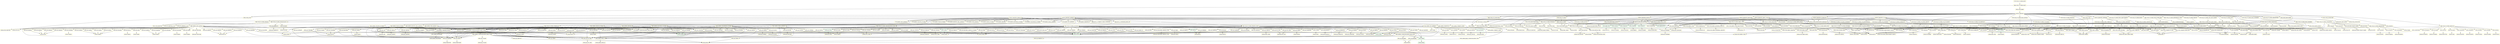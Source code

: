 digraph G {
  "TTYP-SUID_TT_NODE_ROOT" [shape=box,color=yellow];
  "TABL-SUID_ST_NODE_ROOT" [shape=box,color=yellow,URL="./TABL_SUID_ST_NODE_ROOT.html"];
  "DTEL-SUID_GUID" [shape=box,color=yellow,URL="./DTEL_SUID_GUID.html"];
  "DOMA-SYSUUID" [shape=box,color=yellow,URL="./DOMA_SYSUUID.html"];
  "DTEL-SUID_IDREF" [shape=box,color=yellow,URL="./DTEL_SUID_IDREF.html"];
  "INTF-IF_IDENTITY" [shape=box,color=yellow,URL="./INTF_IF_IDENTITY.html"];
  "INTF-IF_IDENTITY_PERSON" [shape=box,color=yellow,URL="./INTF_IF_IDENTITY_PERSON.html"];
  "INTF-IF_SUID_NOTIFICATION_HANDLER" [shape=box,color=yellow,URL="./INTF_IF_SUID_NOTIFICATION_HANDLER.html"];
  "DTEL-SUID_CHANGE_MODE" [shape=box,color=yellow,URL="./DTEL_SUID_CHANGE_MODE.html"];
  "DOMA-SUID_CHANGE_MODE" [shape=box,color=yellow,URL="./DOMA_SUID_CHANGE_MODE.html"];
  "DTEL-SUID_NODE_KEY_HANDLE" [shape=box,color=yellow,URL="./DTEL_SUID_NODE_KEY_HANDLE.html"];
  "DTEL-SUID_NODE_KEY" [shape=box,color=yellow,URL="./DTEL_SUID_NODE_KEY.html"];
  "DTEL-SUID_NODE_NAME" [shape=box,color=yellow,URL="./DTEL_SUID_NODE_NAME.html"];
  "DOMA-AS4TAB" [shape=box,color=yellow,URL="./DOMA_AS4TAB.html"];
  "DTEL-XUBNAME" [shape=box,color=yellow,URL="./DTEL_XUBNAME.html"];
  "DOMA-XUBNAME" [shape=box,color=yellow,URL="./DOMA_XUBNAME.html"];
  "INTF-IF_SUID_MSG_BUFFER" [shape=box,color=yellow,URL="./INTF_IF_SUID_MSG_BUFFER.html"];
  "DTEL-BAPILOGSYS" [shape=box,color=green,URL="./DTEL_BAPILOGSYS.html"];
  "DOMA-LOGSYS" [shape=box,color=yellow,URL="./DOMA_LOGSYS.html"];
  "DTEL-BAPI_MSG" [shape=box,color=green,URL="./DTEL_BAPI_MSG.html"];
  "DOMA-TEXT220" [shape=box,color=yellow,URL="./DOMA_TEXT220.html"];
  "DTEL-SYMSGV" [shape=box,color=green,URL="./DTEL_SYMSGV.html"];
  "DOMA-SYCHAR50" [shape=box,color=yellow,URL="./DOMA_SYCHAR50.html"];
  "DTEL-SYMSGNO" [shape=box,color=green,URL="./DTEL_SYMSGNO.html"];
  "DOMA-SYMSGNO" [shape=box,color=yellow,URL="./DOMA_SYMSGNO.html"];
  "DTEL-SYMSGID" [shape=box,color=green,URL="./DTEL_SYMSGID.html"];
  "DOMA-ARBGB" [shape=box,color=yellow,URL="./DOMA_ARBGB.html"];
  "DTEL-SYMSGTY" [shape=box,color=green,URL="./DTEL_SYMSGTY.html"];
  "DOMA-SYCHAR01" [shape=box,color=yellow,URL="./DOMA_SYCHAR01.html"];
  "DTEL-SUID_NODE_FIELD" [shape=box,color=yellow,URL="./DTEL_SUID_NODE_FIELD.html"];
  "DOMA-FDNAME" [shape=box,color=yellow,URL="./DOMA_FDNAME.html"];
  "DTEL-CHAR01" [shape=box,color=yellow,URL="./DTEL_CHAR01.html"];
  "DOMA-CHAR1" [shape=box,color=green,URL="./DOMA_CHAR1.html"];
  "TABL-BUP_S_COMMDATA_READ_API" [shape=box,color=yellow,URL="./TABL_BUP_S_COMMDATA_READ_API.html"];
  "DTEL-ADDR_READ_COMMUNICATION_TYPE" [shape=box,color=yellow,URL="./DTEL_ADDR_READ_COMMUNICATION_TYPE.html"];
  "DOMA-XFELD" [shape=box,color=yellow,URL="./DOMA_XFELD.html"];
  "TTYP-ADDRT_CREATED_ID" [shape=box,color=yellow,URL="./TTYP_ADDRT_CREATED_ID.html"];
  "TABL-ADDRS_CREATED_ID" [shape=box,color=yellow,URL="./TABL_ADDRS_CREATED_ID.html"];
  "DTEL-ADDR_NODE_ID" [shape=box,color=yellow,URL="./DTEL_ADDR_NODE_ID.html"];
  "DOMA-ADDR_NODE_ID" [shape=box,color=yellow,URL="./DOMA_ADDR_NODE_ID.html"];
  "TABL-BUP_S_CURRENT_STATE_COMMDATA" [shape=box,color=yellow,URL="./TABL_BUP_S_CURRENT_STATE_COMMDATA.html"];
  "DTEL-ADDR_CURRENT_STATE" [shape=box,color=yellow,URL="./DTEL_ADDR_CURRENT_STATE.html"];
  "DOMA-ADDR_CURRENT_STATE" [shape=box,color=yellow,URL="./DOMA_ADDR_CURRENT_STATE.html"];
  "TTYP-ADDRT_PAGER_NUMBER" [shape=box,color=yellow,URL="./TTYP_ADDRT_PAGER_NUMBER.html"];
  "TABL-ADDRS_PAGER_NUMBER" [shape=box,color=yellow,URL="./TABL_ADDRS_PAGER_NUMBER.html"];
  "DTEL-AD_OP_CODE" [shape=box,color=yellow,URL="./DTEL_AD_OP_CODE.html"];
  "DOMA-AD_OP_CODE" [shape=box,color=yellow,URL="./DOMA_AD_OP_CODE.html"];
  "TTYP-ADDRT_COMMUNICATION_DATA_USAGE" [shape=box,color=yellow,URL="./TTYP_ADDRT_COMMUNICATION_DATA_USAGE.html"];
  "TABL-ADDRS_COMMUNICATION_DATA_USAGE" [shape=box,color=yellow,URL="./TABL_ADDRS_COMMUNICATION_DATA_USAGE.html"];
  "DTEL-AD_CDEFUSE" [shape=box,color=yellow,URL="./DTEL_AD_CDEFUSE.html"];
  "DTEL-AD_VALFROM" [shape=box,color=yellow,URL="./DTEL_AD_VALFROM.html"];
  "DOMA-TIMESTMP" [shape=box,color=yellow,URL="./DOMA_TIMESTMP.html"];
  "DTEL-AD_VALTO" [shape=box,color=yellow,URL="./DTEL_AD_VALTO.html"];
  "DOMA-TIMESTAMP" [shape=box,color=yellow,URL="./DOMA_TIMESTAMP.html"];
  "DTEL-AD_CUSAGE" [shape=box,color=yellow,URL="./DTEL_AD_CUSAGE.html"];
  "DOMA-AD_CUSAGE" [shape=box,color=yellow,URL="./DOMA_AD_CUSAGE.html"];
  "TTYP-ADDRT_COMMUNICATION_DATA_NOTE" [shape=box,color=yellow,URL="./TTYP_ADDRT_COMMUNICATION_DATA_NOTE.html"];
  "TABL-ADDRS_COMMUNICATION_DATA_NOTE" [shape=box,color=yellow,URL="./TABL_ADDRS_COMMUNICATION_DATA_NOTE.html"];
  "DTEL-AD_REMARK2" [shape=box,color=yellow,URL="./DTEL_AD_REMARK2.html"];
  "DOMA-TEXT50" [shape=box,color=yellow,URL="./DOMA_TEXT50.html"];
  "DTEL-SPRAS" [shape=box,color=green,URL="./DTEL_SPRAS.html"];
  "DOMA-SPRAS" [shape=box,color=green,URL="./DOMA_SPRAS.html"];
  "TTYP-ADDRT_CHANGED_FIELDS" [shape=box,color=yellow,URL="./TTYP_ADDRT_CHANGED_FIELDS.html"];
  "DTEL-ADDR_FIELDNAME" [shape=box,color=yellow,URL="./DTEL_ADDR_FIELDNAME.html"];
  "DOMA-ADDR_FIELDNAME" [shape=box,color=yellow,URL="./DOMA_ADDR_FIELDNAME.html"];
  "DTEL-AD_PAGNRCL" [shape=box,color=yellow,URL="./DTEL_AD_PAGNRCL.html"];
  "DOMA-CHAR30" [shape=box,color=green,URL="./DOMA_CHAR30.html"];
  "DTEL-AD_PGNRLNG" [shape=box,color=yellow,URL="./DTEL_AD_PGNRLNG.html"];
  "DTEL-AD_PAGNMBR" [shape=box,color=yellow,URL="./DTEL_AD_PAGNMBR.html"];
  "DOMA-TEXT30" [shape=box,color=yellow,URL="./DOMA_TEXT30.html"];
  "DTEL-AD_PAGSERV" [shape=box,color=yellow,URL="./DTEL_AD_PAGSERV.html"];
  "DOMA-CHAR4" [shape=box,color=yellow,URL="./DOMA_CHAR4.html"];
  "DTEL-AD_FLNOUSE" [shape=box,color=yellow,URL="./DTEL_AD_FLNOUSE.html"];
  "DTEL-AD_COMCTRY" [shape=box,color=yellow,URL="./DTEL_AD_COMCTRY.html"];
  "DOMA-LAND1" [shape=box,color=yellow,URL="./DOMA_LAND1.html"];
  "TTYP-ADDRT_SSF_ADDRESS" [shape=box,color=yellow,URL="./TTYP_ADDRT_SSF_ADDRESS.html"];
  "TABL-ADDRS_SSF_ADDRESS" [shape=box,color=yellow,URL="./TABL_ADDRS_SSF_ADDRESS.html"];
  "DTEL-AD_SSFID" [shape=box,color=yellow,URL="./DTEL_AD_SSFID.html"];
  "DOMA-AD_SSFID" [shape=box,color=yellow,URL="./DOMA_AD_SSFID.html"];
  "DTEL-CHAR1" [shape=box,color=yellow,URL="./DTEL_CHAR1.html"];
  "DTEL-SSFPROF" [shape=box,color=yellow,URL="./DTEL_SSFPROF.html"];
  "DOMA-TEXT132" [shape=box,color=yellow,URL="./DOMA_TEXT132.html"];
  "DTEL-SSFNS" [shape=box,color=yellow,URL="./DTEL_SSFNS.html"];
  "DOMA-SSFNSD" [shape=box,color=yellow,URL="./DOMA_SSFNSD.html"];
  "DTEL-AD_SSFSCR" [shape=box,color=yellow,URL="./DTEL_AD_SSFSCR.html"];
  "DOMA-AD_SSFSCR" [shape=box,color=yellow,URL="./DOMA_AD_SSFSCR.html"];
  "DTEL-RFCDEST" [shape=box,color=green,URL="./DTEL_RFCDEST.html"];
  "DOMA-RFCDEST" [shape=box,color=yellow,URL="./DOMA_RFCDEST.html"];
  "TTYP-ADDRT_PRINTER" [shape=box,color=yellow,URL="./TTYP_ADDRT_PRINTER.html"];
  "TABL-ADDRS_PRINTER" [shape=box,color=yellow,URL="./TABL_ADDRS_PRINTER.html"];
  "DTEL-RSPOPNAME" [shape=box,color=yellow,URL="./DTEL_RSPOPNAME.html"];
  "DOMA-RSPOPNAME" [shape=box,color=yellow,URL="./DOMA_RSPOPNAME.html"];
  "TTYP-ADDRT_X400_ADDRESS" [shape=box,color=yellow,URL="./TTYP_ADDRT_X400_ADDRESS.html"];
  "TABL-ADDRS_X400_ADDRESS" [shape=box,color=yellow,URL="./TABL_ADDRS_X400_ADDRESS.html"];
  "DTEL-AD_TNEF8" [shape=box,color=yellow,URL="./DTEL_AD_TNEF8.html"];
  "DTEL-AD_TENCODE" [shape=box,color=yellow,URL="./DTEL_AD_TENCODE.html"];
  "DOMA-AD_TENCODE" [shape=box,color=yellow,URL="./DOMA_AD_TENCODE.html"];
  "DTEL-AD_X4DDAV4" [shape=box,color=yellow,URL="./DTEL_AD_X4DDAV4.html"];
  "DOMA-TEXT128" [shape=box,color=yellow,URL="./DOMA_TEXT128.html"];
  "DTEL-AD_X4DDAT4" [shape=box,color=yellow,URL="./DTEL_AD_X4DDAT4.html"];
  "DOMA-TEXT8" [shape=box,color=yellow,URL="./DOMA_TEXT8.html"];
  "DTEL-AD_X4DDAV3" [shape=box,color=yellow,URL="./DTEL_AD_X4DDAV3.html"];
  "DTEL-AD_X4DDAT3" [shape=box,color=yellow,URL="./DTEL_AD_X4DDAT3.html"];
  "DTEL-AD_X4DDAV2" [shape=box,color=yellow,URL="./DTEL_AD_X4DDAV2.html"];
  "DTEL-AD_X4DDAT2" [shape=box,color=yellow,URL="./DTEL_AD_X4DDAT2.html"];
  "DTEL-AD_X4DDAV1" [shape=box,color=yellow,URL="./DTEL_AD_X4DDAV1.html"];
  "DTEL-AD_X4DDAT1" [shape=box,color=yellow,URL="./DTEL_AD_X4DDAT1.html"];
  "DTEL-AD_X4UANID" [shape=box,color=yellow,URL="./DTEL_AD_X4UANID.html"];
  "DOMA-CHAR32" [shape=box,color=yellow,URL="./DOMA_CHAR32.html"];
  "DTEL-AD_X4TRMTP" [shape=box,color=yellow,URL="./DTEL_AD_X4TRMTP.html"];
  "DTEL-AD_X4TRMID" [shape=box,color=yellow,URL="./DTEL_AD_X4TRMID.html"];
  "DOMA-CHAR24" [shape=box,color=yellow,URL="./DOMA_CHAR24.html"];
  "DTEL-AD_X4X121" [shape=box,color=yellow,URL="./DTEL_AD_X4X121.html"];
  "DOMA-CHAR15" [shape=box,color=yellow,URL="./DOMA_CHAR15.html"];
  "DTEL-AD_X4GENER" [shape=box,color=yellow,URL="./DTEL_AD_X4GENER.html"];
  "DOMA-CHAR3" [shape=box,color=yellow,URL="./DOMA_CHAR3.html"];
  "DTEL-AD_X4INI" [shape=box,color=yellow,URL="./DTEL_AD_X4INI.html"];
  "DOMA-CHAR5" [shape=box,color=yellow,URL="./DOMA_CHAR5.html"];
  "DTEL-AD_X4FNAME" [shape=box,color=yellow,URL="./DTEL_AD_X4FNAME.html"];
  "DOMA-CHAR16" [shape=box,color=yellow,URL="./DOMA_CHAR16.html"];
  "DTEL-AD_X4LNAME" [shape=box,color=yellow,URL="./DTEL_AD_X4LNAME.html"];
  "DOMA-CHAR40" [shape=box,color=yellow,URL="./DOMA_CHAR40.html"];
  "DTEL-AD_X4ORG4" [shape=box,color=yellow,URL="./DTEL_AD_X4ORG4.html"];
  "DTEL-AD_X4ORG3" [shape=box,color=yellow,URL="./DTEL_AD_X4ORG3.html"];
  "DTEL-AD_X4ORG2" [shape=box,color=yellow,URL="./DTEL_AD_X4ORG2.html"];
  "DTEL-AD_X4ORG1" [shape=box,color=yellow,URL="./DTEL_AD_X4ORG1.html"];
  "DTEL-AD_X4ORG" [shape=box,color=yellow,URL="./DTEL_AD_X4ORG.html"];
  "DOMA-CHAR64" [shape=box,color=yellow,URL="./DOMA_CHAR64.html"];
  "DTEL-AD_X4PRIVD" [shape=box,color=yellow,URL="./DTEL_AD_X4PRIVD.html"];
  "DTEL-AD_X4ADMIN" [shape=box,color=yellow,URL="./DTEL_AD_X4ADMIN.html"];
  "DTEL-AD_X4CNTRY" [shape=box,color=yellow,URL="./DTEL_AD_X4CNTRY.html"];
  "TTYP-ADDRT_REMOTE_MAIL_ADDRESS" [shape=box,color=yellow,URL="./TTYP_ADDRT_REMOTE_MAIL_ADDRESS.html"];
  "TABL-ADDRS_REMOTE_MAIL_ADDRESS" [shape=box,color=yellow,URL="./TABL_ADDRS_REMOTE_MAIL_ADDRESS.html"];
  "DTEL-AD_UNAME" [shape=box,color=yellow,URL="./DTEL_AD_UNAME.html"];
  "DOMA-CHAR12" [shape=box,color=yellow,URL="./DOMA_CHAR12.html"];
  "DTEL-AD_UMAND" [shape=box,color=yellow,URL="./DTEL_AD_UMAND.html"];
  "DTEL-AD_RCVRTYP" [shape=box,color=yellow,URL="./DTEL_AD_RCVRTYP.html"];
  "DTEL-AD_SYMBDST" [shape=box,color=yellow,URL="./DTEL_AD_SYMBDST.html"];
  "DOMA-CHAR10" [shape=box,color=yellow,URL="./DOMA_CHAR10.html"];
  "TTYP-ADDRT_TELETEX_NUMBER" [shape=box,color=yellow,URL="./TTYP_ADDRT_TELETEX_NUMBER.html"];
  "TABL-ADDRS_TELETEX_NUMBER" [shape=box,color=yellow,URL="./TABL_ADDRS_TELETEX_NUMBER.html"];
  "DTEL-AD_TTXNMBR" [shape=box,color=yellow,URL="./DTEL_AD_TTXNMBR.html"];
  "TTYP-ADDRT_TELEX_NUMBER" [shape=box,color=yellow,URL="./TTYP_ADDRT_TELEX_NUMBER.html"];
  "TABL-ADDRS_TELEX_NUMBER" [shape=box,color=yellow,URL="./TABL_ADDRS_TELEX_NUMBER.html"];
  "DTEL-AD_TLXNMBR" [shape=box,color=yellow,URL="./DTEL_AD_TLXNMBR.html"];
  "TTYP-ADDRT_WEB_ADDRESS" [shape=box,color=yellow,URL="./TTYP_ADDRT_WEB_ADDRESS.html"];
  "TABL-ADDRS_WEB_ADDRESS" [shape=box,color=yellow,URL="./TABL_ADDRS_WEB_ADDRESS.html"];
  "DTEL-AD_URI" [shape=box,color=yellow,URL="./DTEL_AD_URI.html"];
  "DOMA-AD_URI" [shape=box,color=yellow,URL="./DOMA_AD_URI.html"];
  "DTEL-AD_URISCR" [shape=box,color=yellow,URL="./DTEL_AD_URISCR.html"];
  "DOMA-AD_URISCR" [shape=box,color=yellow,URL="./DOMA_AD_URISCR.html"];
  "DTEL-AD_URITYPE" [shape=box,color=yellow,URL="./DTEL_AD_URITYPE.html"];
  "DOMA-AD_URITYPE" [shape=box,color=yellow,URL="./DOMA_AD_URITYPE.html"];
  "TTYP-ADDRT_EMAIL_ADDRESS" [shape=box,color=yellow,URL="./TTYP_ADDRT_EMAIL_ADDRESS.html"];
  "TABL-ADDRS_EMAIL_ADDRESS" [shape=box,color=yellow,URL="./TABL_ADDRS_EMAIL_ADDRESS.html"];
  "DTEL-AD_TNEF6" [shape=box,color=yellow,URL="./DTEL_AD_TNEF6.html"];
  "DTEL-AD_ENCODE" [shape=box,color=yellow,URL="./DTEL_AD_ENCODE.html"];
  "DOMA-AD_ENCODE" [shape=box,color=yellow,URL="./DOMA_AD_ENCODE.html"];
  "DTEL-AD_SMTPAD2" [shape=box,color=yellow,URL="./DTEL_AD_SMTPAD2.html"];
  "DOMA-CHAR20" [shape=box,color=yellow,URL="./DOMA_CHAR20.html"];
  "DTEL-AD_SMTPADR" [shape=box,color=yellow,URL="./DTEL_AD_SMTPADR.html"];
  "DOMA-AD_SMTPADR" [shape=box,color=yellow,URL="./DOMA_AD_SMTPADR.html"];
  "TTYP-ADDRT_FACSIMILE_NUMBER" [shape=box,color=yellow,URL="./TTYP_ADDRT_FACSIMILE_NUMBER.html"];
  "TABL-ADDRS_FACSIMILE_NUMBER" [shape=box,color=yellow,URL="./TABL_ADDRS_FACSIMILE_NUMBER.html"];
  "DTEL-AD_FXGRP" [shape=box,color=yellow,URL="./DTEL_AD_FXGRP.html"];
  "DOMA-AD_FXGRP" [shape=box,color=yellow,URL="./DOMA_AD_FXGRP.html"];
  "DTEL-AD_FAXNRCL" [shape=box,color=yellow,URL="./DTEL_AD_FAXNRCL.html"];
  "DTEL-AD_FXNRLNG" [shape=box,color=yellow,URL="./DTEL_AD_FXNRLNG.html"];
  "DTEL-AD_FXXTNS" [shape=box,color=yellow,URL="./DTEL_AD_FXXTNS.html"];
  "DTEL-AD_FXNMBR" [shape=box,color=yellow,URL="./DTEL_AD_FXNMBR.html"];
  "TTYP-ADDRT_TELEPHONE_NUMBER" [shape=box,color=yellow,URL="./TTYP_ADDRT_TELEPHONE_NUMBER.html"];
  "TABL-ADDRS_TELEPHONE_NUMBER" [shape=box,color=yellow,URL="./TABL_ADDRS_TELEPHONE_NUMBER.html"];
  "DTEL-AD_MOBILE" [shape=box,color=yellow,URL="./DTEL_AD_MOBILE.html"];
  "DOMA-AD_MOBILE" [shape=box,color=yellow,URL="./DOMA_AD_MOBILE.html"];
  "DTEL-AD_FLGSMS" [shape=box,color=yellow,URL="./DTEL_AD_FLGSMS.html"];
  "DOMA-AD_FLGSMS" [shape=box,color=yellow,URL="./DOMA_AD_FLGSMS.html"];
  "DTEL-AD_TELNRCL" [shape=box,color=yellow,URL="./DTEL_AD_TELNRCL.html"];
  "DTEL-AD_TELNRLG" [shape=box,color=yellow,URL="./DTEL_AD_TELNRLG.html"];
  "DTEL-AD_TLXTNS" [shape=box,color=yellow,URL="./DTEL_AD_TLXTNS.html"];
  "DTEL-AD_TLNMBR" [shape=box,color=yellow,URL="./DTEL_AD_TLNMBR.html"];
  "TTYP-SUID_TT_FIELDS" [shape=box,color=yellow,URL="./TTYP_SUID_TT_FIELDS.html"];
  "TABL-SUID_ST_NODE_WORKPLACE" [shape=box,color=yellow,URL="./TABL_SUID_ST_NODE_WORKPLACE.html"];
  "DTEL-AD_COMM" [shape=box,color=yellow,URL="./DTEL_AD_COMM.html"];
  "DOMA-AD_COMM" [shape=box,color=yellow,URL="./DOMA_AD_COMM.html"];
  "DTEL-AD_IH_MAIL" [shape=box,color=yellow,URL="./DTEL_AD_IH_MAIL.html"];
  "DOMA-TEXT10" [shape=box,color=yellow,URL="./DOMA_TEXT10.html"];
  "DTEL-AD_ID_CODE" [shape=box,color=yellow,URL="./DTEL_AD_ID_CODE.html"];
  "DTEL-AD_ROOMNUM" [shape=box,color=yellow,URL="./DTEL_AD_ROOMNUM.html"];
  "DTEL-AD_FLOOR" [shape=box,color=yellow,URL="./DTEL_AD_FLOOR.html"];
  "DTEL-AD_BLDNG_P" [shape=box,color=yellow,URL="./DTEL_AD_BLDNG_P.html"];
  "DTEL-AD_FNCTN" [shape=box,color=yellow,URL="./DTEL_AD_FNCTN.html"];
  "DOMA-TEXT40" [shape=box,color=green,URL="./DOMA_TEXT40.html"];
  "DTEL-AD_DPRTMNT" [shape=box,color=yellow,URL="./DTEL_AD_DPRTMNT.html"];
  "TABL-SUID_ST_NODE_PERSON_NAME" [shape=box,color=yellow,URL="./TABL_SUID_ST_NODE_PERSON_NAME.html"];
  "DTEL-AD_SORT2" [shape=box,color=yellow,URL="./DTEL_AD_SORT2.html"];
  "DTEL-AD_SORT1" [shape=box,color=yellow,URL="./DTEL_AD_SORT1.html"];
  "DTEL-AD_NAMCTRY" [shape=box,color=yellow,URL="./DTEL_AD_NAMCTRY.html"];
  "DTEL-AD_FORMAT" [shape=box,color=yellow,URL="./DTEL_AD_FORMAT.html"];
  "DOMA-AD_NAMFORM" [shape=box,color=yellow,URL="./DOMA_AD_NAMFORM.html"];
  "DTEL-AD_INITS" [shape=box,color=yellow,URL="./DTEL_AD_INITS.html"];
  "DTEL-AD_NICKNAM" [shape=box,color=yellow,URL="./DTEL_AD_NICKNAM.html"];
  "DTEL-AD_TITLES" [shape=box,color=yellow,URL="./DTEL_AD_TITLES.html"];
  "DOMA-AD_TITLES" [shape=box,color=yellow,URL="./DOMA_AD_TITLES.html"];
  "DTEL-AD_PREFIX2" [shape=box,color=yellow,URL="./DTEL_AD_PREFIX2.html"];
  "DOMA-AD_PREFIX" [shape=box,color=yellow,URL="./DOMA_AD_PREFIX.html"];
  "DTEL-AD_PREFIX" [shape=box,color=yellow,URL="./DTEL_AD_PREFIX.html"];
  "DTEL-AD_TITLE2" [shape=box,color=yellow,URL="./DTEL_AD_TITLE2.html"];
  "DOMA-AD_TITLE1" [shape=box,color=yellow,URL="./DOMA_AD_TITLE1.html"];
  "DTEL-AD_TITLE1" [shape=box,color=yellow,URL="./DTEL_AD_TITLE1.html"];
  "DTEL-AD_NAMTEXT" [shape=box,color=yellow,URL="./DTEL_AD_NAMTEXT.html"];
  "DOMA-TEXT80" [shape=box,color=yellow,URL="./DOMA_TEXT80.html"];
  "DTEL-AD_NAMLAS2" [shape=box,color=yellow,URL="./DTEL_AD_NAMLAS2.html"];
  "DTEL-AD_NAMEMID" [shape=box,color=yellow,URL="./DTEL_AD_NAMEMID.html"];
  "DTEL-AD_NAME2_P" [shape=box,color=yellow,URL="./DTEL_AD_NAME2_P.html"];
  "DTEL-AD_NAMELAS" [shape=box,color=yellow,URL="./DTEL_AD_NAMELAS.html"];
  "DTEL-AD_NAMEFIR" [shape=box,color=yellow,URL="./DTEL_AD_NAMEFIR.html"];
  "DTEL-AD_TITLE" [shape=box,color=green,URL="./DTEL_AD_TITLE.html"];
  "DOMA-AD_TITLE" [shape=box,color=yellow,URL="./DOMA_AD_TITLE.html"];
  "DTEL-AD_PERSNUM" [shape=box,color=yellow,URL="./DTEL_AD_PERSNUM.html"];
  "DOMA-AD_PERSNUM" [shape=box,color=yellow,URL="./DOMA_AD_PERSNUM.html"];
  "TABL-SUID_ST_NODE_PERSON" [shape=box,color=yellow,URL="./TABL_SUID_ST_NODE_PERSON.html"];
  "DTEL-BU_PARTNER_GUID" [shape=box,color=yellow,URL="./DTEL_BU_PARTNER_GUID.html"];
  "TABL-SUID_ST_NODE_ORGANIZATION_NAME" [shape=box,color=yellow,URL="./TABL_SUID_ST_NODE_ORGANIZATION_NAME.html"];
  "DTEL-AD_NAME4" [shape=box,color=yellow,URL="./DTEL_AD_NAME4.html"];
  "DTEL-AD_NAME3" [shape=box,color=yellow,URL="./DTEL_AD_NAME3.html"];
  "DTEL-AD_NAME2" [shape=box,color=yellow,URL="./DTEL_AD_NAME2.html"];
  "DTEL-AD_NAME1" [shape=box,color=yellow,URL="./DTEL_AD_NAME1.html"];
  "TABL-SUID_ST_NODE_LOCATION" [shape=box,color=yellow,URL="./TABL_SUID_ST_NODE_LOCATION.html"];
  "DTEL-AD_TOWNSHIP" [shape=box,color=yellow,URL="./DTEL_AD_TOWNSHIP.html"];
  "DTEL-AD_COUNTY" [shape=box,color=yellow,URL="./DTEL_AD_COUNTY.html"];
  "DTEL-AD_DELIVERY_SERVICE_NUMBER" [shape=box,color=yellow,URL="./DTEL_AD_DELIVERY_SERVICE_NUMBER.html"];
  "DTEL-AD_DELIVERY_SERVICE_TYPE" [shape=box,color=yellow,URL="./DTEL_AD_DELIVERY_SERVICE_TYPE.html"];
  "DOMA-AD_DELIVERY_SERVICE_TYPE" [shape=box,color=yellow,URL="./DOMA_AD_DELIVERY_SERVICE_TYPE.html"];
  "DTEL-AD_PO_BOX_LBY" [shape=box,color=yellow,URL="./DTEL_AD_PO_BOX_LBY.html"];
  "DTEL-AD_REMARK1" [shape=box,color=yellow,URL="./DTEL_AD_REMARK1.html"];
  "DTEL-AD_TXJCD" [shape=box,color=yellow,URL="./DTEL_AD_TXJCD.html"];
  "DOMA-AD_TXJCD" [shape=box,color=yellow,URL="./DOMA_AD_TXJCD.html"];
  "DTEL-AD_TZONE" [shape=box,color=yellow,URL="./DTEL_AD_TZONE.html"];
  "DOMA-TZNZONE" [shape=box,color=yellow,URL="./DOMA_TZNZONE.html"];
  "DTEL-REGIO" [shape=box,color=green,URL="./DTEL_REGIO.html"];
  "DOMA-REGIO" [shape=box,color=yellow,URL="./DOMA_REGIO.html"];
  "DTEL-LAND1" [shape=box,color=green,URL="./DTEL_LAND1.html"];
  "DTEL-AD_BLDNG" [shape=box,color=yellow,URL="./DTEL_AD_BLDNG.html"];
  "DOMA-TEXT20" [shape=box,color=yellow,URL="./DOMA_TEXT20.html"];
  "DTEL-AD_LCTN" [shape=box,color=yellow,URL="./DTEL_AD_LCTN.html"];
  "DTEL-AD_STRSPP3" [shape=box,color=yellow,URL="./DTEL_AD_STRSPP3.html"];
  "DTEL-AD_STRSPP2" [shape=box,color=yellow,URL="./DTEL_AD_STRSPP2.html"];
  "DTEL-AD_STRSPP1" [shape=box,color=yellow,URL="./DTEL_AD_STRSPP1.html"];
  "DTEL-AD_HSNM2" [shape=box,color=yellow,URL="./DTEL_AD_HSNM2.html"];
  "DTEL-AD_HSNM1" [shape=box,color=yellow,URL="./DTEL_AD_HSNM1.html"];
  "DTEL-AD_STRNUM" [shape=box,color=yellow,URL="./DTEL_AD_STRNUM.html"];
  "DOMA-STRT_CODE" [shape=box,color=yellow,URL="./DOMA_STRT_CODE.html"];
  "DTEL-AD_NO_USES" [shape=box,color=yellow,URL="./DTEL_AD_NO_USES.html"];
  "DOMA-AD_NO_USE" [shape=box,color=yellow,URL="./DOMA_AD_NO_USE.html"];
  "DTEL-AD_STREET" [shape=box,color=yellow,URL="./DTEL_AD_STREET.html"];
  "DOMA-TEXT60" [shape=box,color=yellow,URL="./DOMA_TEXT60.html"];
  "DTEL-LZONE" [shape=box,color=yellow,URL="./DTEL_LZONE.html"];
  "DOMA-ZONE" [shape=box,color=yellow,URL="./DOMA_ZONE.html"];
  "DTEL-AD_POBXCTY" [shape=box,color=yellow,URL="./DTEL_AD_POBXCTY.html"];
  "DTEL-AD_POBXREG" [shape=box,color=yellow,URL="./DTEL_AD_POBXREG.html"];
  "DTEL-AD_CIT2NUM" [shape=box,color=yellow,URL="./DTEL_AD_CIT2NUM.html"];
  "DOMA-CITY_CODE" [shape=box,color=yellow,URL="./DOMA_CITY_CODE.html"];
  "DTEL-AD_POBXLOC" [shape=box,color=yellow,URL="./DTEL_AD_POBXLOC.html"];
  "DTEL-AD_POBXNUM" [shape=box,color=yellow,URL="./DTEL_AD_POBXNUM.html"];
  "DTEL-AD_NO_USEP" [shape=box,color=yellow,URL="./DTEL_AD_NO_USEP.html"];
  "DTEL-AD_POBX" [shape=box,color=yellow,URL="./DTEL_AD_POBX.html"];
  "DTEL-AD_PSTCD3" [shape=box,color=yellow,URL="./DTEL_AD_PSTCD3.html"];
  "DTEL-AD_PSTCD2" [shape=box,color=yellow,URL="./DTEL_AD_PSTCD2.html"];
  "DTEL-AD_PSTCD1" [shape=box,color=yellow,URL="./DTEL_AD_PSTCD1.html"];
  "DTEL-REGIOGROUP" [shape=box,color=yellow,URL="./DTEL_REGIOGROUP.html"];
  "DOMA-REGIOGROUP" [shape=box,color=yellow,URL="./DOMA_REGIOGROUP.html"];
  "DTEL-AD_CHECKST" [shape=box,color=yellow,URL="./DTEL_AD_CHECKST.html"];
  "DOMA-AD_CHECKST" [shape=box,color=yellow,URL="./DOMA_AD_CHECKST.html"];
  "DTEL-AD_CITYHNM" [shape=box,color=yellow,URL="./DTEL_AD_CITYHNM.html"];
  "DTEL-AD_CITY3" [shape=box,color=yellow,URL="./DTEL_AD_CITY3.html"];
  "DTEL-AD_CITYPNM" [shape=box,color=yellow,URL="./DTEL_AD_CITYPNM.html"];
  "DOMA-CITYP_CODE" [shape=box,color=yellow,URL="./DOMA_CITYP_CODE.html"];
  "DTEL-AD_CITYNUM" [shape=box,color=yellow,URL="./DTEL_AD_CITYNUM.html"];
  "DTEL-AD_CITY2" [shape=box,color=yellow,URL="./DTEL_AD_CITY2.html"];
  "DTEL-AD_CITY1" [shape=box,color=yellow,URL="./DTEL_AD_CITY1.html"];
  "DTEL-AD_NAME_CO" [shape=box,color=yellow,URL="./DTEL_AD_NAME_CO.html"];
  "TABL-SUID_ST_NODE_ORGANIZATION" [shape=box,color=yellow,URL="./TABL_SUID_ST_NODE_ORGANIZATION.html"];
  "DTEL-SUID_ORGTYPE" [shape=box,color=yellow,URL="./DTEL_SUID_ORGTYPE.html"];
  "DOMA-SUID_ORGTYPE" [shape=box,color=yellow,URL="./DOMA_SUID_ORGTYPE.html"];
  "DTEL-BU_ADDRESS_GUID" [shape=box,color=yellow,URL="./DTEL_BU_ADDRESS_GUID.html"];
  "DTEL-AD_ADDRNUM" [shape=box,color=yellow,URL="./DTEL_AD_ADDRNUM.html"];
  "DOMA-AD_ADDRNUM" [shape=box,color=yellow,URL="./DOMA_AD_ADDRNUM.html"];
  "DTEL-USCOMP" [shape=box,color=yellow,URL="./DTEL_USCOMP.html"];
  "DOMA-USCOMP" [shape=box,color=yellow,URL="./DOMA_USCOMP.html"];
  "DTEL-SESF_BOOLEAN" [shape=box,color=yellow,URL="./DTEL_SESF_BOOLEAN.html"];
  "DOMA-SESF_BOOLEAN" [shape=box,color=yellow,URL="./DOMA_SESF_BOOLEAN.html"];
  "INTF-IF_IDENTITY_PASSWORD" [shape=box,color=yellow,URL="./INTF_IF_IDENTITY_PASSWORD.html"];
  "TABL-SUID_ST_NODE_PWDHASH" [shape=box,color=yellow,URL="./TABL_SUID_ST_NODE_PWDHASH.html"];
  "DTEL-PWD_HASH_STRING" [shape=box,color=yellow,URL="./DTEL_PWD_HASH_STRING.html"];
  "DOMA-PWD_HASH_STRING" [shape=box,color=yellow,URL="./DOMA_PWD_HASH_STRING.html"];
  "DTEL-XUPWDINIT" [shape=box,color=yellow,URL="./DTEL_XUPWDINIT.html"];
  "DOMA-IBOOLEAN3" [shape=box,color=yellow,URL="./DOMA_IBOOLEAN3.html"];
  "DTEL-XULPDAT" [shape=box,color=yellow,URL="./DTEL_XULPDAT.html"];
  "DOMA-DATUM" [shape=box,color=yellow,URL="./DOMA_DATUM.html"];
  "DTEL-XUBCDAT" [shape=box,color=yellow,URL="./DTEL_XUBCDAT.html"];
  "DTEL-PWD_SHA1" [shape=box,color=yellow,URL="./DTEL_PWD_SHA1.html"];
  "DOMA-SHA1_HASH" [shape=box,color=yellow,URL="./DOMA_SHA1_HASH.html"];
  "DTEL-XUCODEVER2" [shape=box,color=yellow,URL="./DTEL_XUCODEVER2.html"];
  "DOMA-XUCODEVER2" [shape=box,color=yellow,URL="./DOMA_XUCODEVER2.html"];
  "DTEL-XUCODE" [shape=box,color=yellow,URL="./DTEL_XUCODE.html"];
  "DOMA-XUCODE" [shape=box,color=yellow,URL="./DOMA_XUCODE.html"];
  "DTEL-XUSPDAT" [shape=box,color=yellow,URL="./DTEL_XUSPDAT.html"];
  "DTEL-SUID_PASSWORD_LOGON" [shape=box,color=yellow,URL="./DTEL_SUID_PASSWORD_LOGON.html"];
  "DOMA-SUID_PASSWORD_LOGON" [shape=box,color=yellow,URL="./DOMA_SUID_PASSWORD_LOGON.html"];
  "DTEL-SUID_PASSWORD_STATE" [shape=box,color=yellow,URL="./DTEL_SUID_PASSWORD_STATE.html"];
  "DOMA-SUID_PASSWORD_STATE" [shape=box,color=yellow,URL="./DOMA_SUID_PASSWORD_STATE.html"];
  "TABL-SUID_ST_NODE_PASSWORD" [shape=box,color=yellow,URL="./TABL_SUID_ST_NODE_PASSWORD.html"];
  "DTEL-XUNCODE" [shape=box,color=yellow,URL="./DTEL_XUNCODE.html"];
  "DOMA-XUBCODE" [shape=box,color=yellow,URL="./DOMA_XUBCODE.html"];
  "INTF-IF_IDENTITY_GLOBALUID" [shape=box,color=yellow,URL="./INTF_IF_IDENTITY_GLOBALUID.html"];
  "TTYP-SUID_TT_NODE_GLOBALUID" [shape=box,color=yellow,URL="./TTYP_SUID_TT_NODE_GLOBALUID.html"];
  "TABL-SUID_ST_NODE_GLOBALUID" [shape=box,color=yellow,URL="./TABL_SUID_ST_NODE_GLOBALUID.html"];
  "DTEL-SUID_GLOBALUID" [shape=box,color=yellow,URL="./DTEL_SUID_GLOBALUID.html"];
  "DOMA-SUID_UUID" [shape=box,color=yellow,URL="./DOMA_SUID_UUID.html"];
  "INTF-IF_IDENTITY_EXTUID" [shape=box,color=yellow,URL="./INTF_IF_IDENTITY_EXTUID.html"];
  "TTYP-SUID_TT_NODE_EXTUID" [shape=box,color=yellow,URL="./TTYP_SUID_TT_NODE_EXTUID.html"];
  "TABL-SUID_ST_NODE_EXTUID" [shape=box,color=yellow,URL="./TABL_SUID_ST_NODE_EXTUID.html"];
  "DTEL-SUID_EXTUID" [shape=box,color=yellow,URL="./DTEL_SUID_EXTUID.html"];
  "DOMA-SUID_EXTUID" [shape=box,color=yellow,URL="./DOMA_SUID_EXTUID.html"];
  "DTEL-SUID_EXTUID_TYPE" [shape=box,color=yellow,URL="./DTEL_SUID_EXTUID_TYPE.html"];
  "DOMA-SUID_EXTUID_TYPE" [shape=box,color=yellow,URL="./DOMA_SUID_EXTUID_TYPE.html"];
  "INTF-IF_IDENTITY_DBMS_USER" [shape=box,color=yellow,URL="./INTF_IF_IDENTITY_DBMS_USER.html"];
  "DTEL-XUGLTGB" [shape=box,color=yellow,URL="./DTEL_XUGLTGB.html"];
  "DTEL-XUGLTGV" [shape=box,color=yellow,URL="./DTEL_XUGLTGV.html"];
  "DTEL-BOOLE_D" [shape=box,color=yellow,URL="./DTEL_BOOLE_D.html"];
  "DOMA-BOOLE" [shape=box,color=yellow,URL="./DOMA_BOOLE.html"];
  "TTYP-SUID_TT_NODE_DBMS_ROLES" [shape=box,color=yellow,URL="./TTYP_SUID_TT_NODE_DBMS_ROLES.html"];
  "TABL-SUID_ST_NODE_DBMS_ROLE" [shape=box,color=yellow,URL="./TABL_SUID_ST_NODE_DBMS_ROLE.html"];
  "DTEL-SUID_DBMS_GRANTOR" [shape=box,color=yellow,URL="./DTEL_SUID_DBMS_GRANTOR.html"];
  "DOMA-SUID_DBMS_USER" [shape=box,color=yellow,URL="./DOMA_SUID_DBMS_USER.html"];
  "DTEL-SUID_DBMS_ROLE" [shape=box,color=yellow,URL="./DTEL_SUID_DBMS_ROLE.html"];
  "DOMA-SUID_DBMS_ROLE" [shape=box,color=yellow,URL="./DOMA_SUID_DBMS_ROLE.html"];
  "TABL-SUID_ST_NODE_DBMS_USER" [shape=box,color=yellow,URL="./TABL_SUID_ST_NODE_DBMS_USER.html"];
  "DTEL-XUDBMXLOCK" [shape=box,color=yellow,URL="./DTEL_XUDBMXLOCK.html"];
  "DOMA-XUDBMXLOCK" [shape=box,color=yellow,URL="./DOMA_XUDBMXLOCK.html"];
  "DTEL-SUID_DBMS_EXTERNAL_IDENTITY" [shape=box,color=yellow,URL="./DTEL_SUID_DBMS_EXTERNAL_IDENTITY.html"];
  "DOMA-SUID_DBMS_EXTERNAL_IDENTITY" [shape=box,color=yellow,URL="./DOMA_SUID_DBMS_EXTERNAL_IDENTITY.html"];
  "DTEL-SUID_DBMS_USER_DEACTIVATED" [shape=box,color=yellow,URL="./DTEL_SUID_DBMS_USER_DEACTIVATED.html"];
  "DTEL-XUNCOD2" [shape=box,color=yellow,URL="./DTEL_XUNCOD2.html"];
  "DTEL-SUID_DBMS_USER" [shape=box,color=yellow,URL="./DTEL_SUID_DBMS_USER.html"];
  "INTF-IF_IDENTITY_CUA" [shape=box,color=yellow,URL="./INTF_IF_IDENTITY_CUA.html"];
  "DTEL-SUID_ROLE_ADJUSTMENT_STATUS" [shape=box,color=yellow,URL="./DTEL_SUID_ROLE_ADJUSTMENT_STATUS.html"];
  "DOMA-SUID_ROLE_ADJUSTMENT_STATUS" [shape=box,color=yellow,URL="./DOMA_SUID_ROLE_ADJUSTMENT_STATUS.html"];
  "TTYP-SUID_TT_NODE_CUA_ROLE_ADJUST" [shape=box,color=yellow,URL="./TTYP_SUID_TT_NODE_CUA_ROLE_ADJUST.html"];
  "TABL-SUID_ST_NODE_CUA_ROLE_ADJUST" [shape=box,color=yellow,URL="./TABL_SUID_ST_NODE_CUA_ROLE_ADJUST.html"];
  "DTEL-AGR_TDATE" [shape=box,color=yellow,URL="./DTEL_AGR_TDATE.html"];
  "DOMA-DATS" [shape=box,color=yellow,URL="./DOMA_DATS.html"];
  "DTEL-AGR_FDATE" [shape=box,color=yellow,URL="./DTEL_AGR_FDATE.html"];
  "DTEL-F_AGR_NAME" [shape=box,color=yellow,URL="./DTEL_F_AGR_NAME.html"];
  "DOMA-F_AGR_NAME" [shape=box,color=yellow,URL="./DOMA_F_AGR_NAME.html"];
  "DTEL-RFCRCVSYS" [shape=box,color=yellow,URL="./DTEL_RFCRCVSYS.html"];
  "TTYP-SUID_TT_NODE_CUA_ROLE_MEMBERS" [shape=box,color=yellow,URL="./TTYP_SUID_TT_NODE_CUA_ROLE_MEMBERS.html"];
  "TABL-SUID_ST_NODE_CUA_ROLE_MEMBER" [shape=box,color=yellow,URL="./TABL_SUID_ST_NODE_CUA_ROLE_MEMBER.html"];
  "TTYP-SUID_TT_NODE_CUA_ROLE_DETAILS" [shape=box,color=yellow,URL="./TTYP_SUID_TT_NODE_CUA_ROLE_DETAILS.html"];
  "TABL-SUID_ST_NODE_CUA_ROLE_DETAIL" [shape=box,color=yellow,URL="./TABL_SUID_ST_NODE_CUA_ROLE_DETAIL.html"];
  "DTEL-AGR_TYPE" [shape=box,color=yellow,URL="./DTEL_AGR_TYPE.html"];
  "DOMA-AGR_TYPE" [shape=box,color=yellow,URL="./DOMA_AGR_TYPE.html"];
  "DTEL-AGR_TITLE" [shape=box,color=yellow,URL="./DTEL_AGR_TITLE.html"];
  "TTYP-SUID_TT_NODE_CUA_ROLES" [shape=box,color=yellow,URL="./TTYP_SUID_TT_NODE_CUA_ROLES.html"];
  "TABL-SUID_ST_NODE_CUA_ROLE" [shape=box,color=yellow,URL="./TABL_SUID_ST_NODE_CUA_ROLE.html"];
  "DTEL-SUID_CHANGE_TO_DAT" [shape=box,color=yellow,URL="./DTEL_SUID_CHANGE_TO_DAT.html"];
  "DTEL-SUID_CHANGE_FROM_DAT" [shape=box,color=yellow,URL="./DTEL_SUID_CHANGE_FROM_DAT.html"];
  "DTEL-AGR_ORGCOL" [shape=box,color=yellow,URL="./DTEL_AGR_ORGCOL.html"];
  "DOMA-AGR_ORGCOL" [shape=box,color=yellow,URL="./DOMA_AGR_ORGCOL.html"];
  "TTYP-SUID_TT_NODE_CUA_PROFILES" [shape=box,color=yellow,URL="./TTYP_SUID_TT_NODE_CUA_PROFILES.html"];
  "TABL-SUID_ST_NODE_CUA_PROFILE" [shape=box,color=yellow,URL="./TABL_SUID_ST_NODE_CUA_PROFILE.html"];
  "DTEL-XUTYP" [shape=box,color=yellow,URL="./DTEL_XUTYP.html"];
  "DOMA-XUTYP" [shape=box,color=yellow,URL="./DOMA_XUTYP.html"];
  "DTEL-XUTEXT" [shape=box,color=yellow,URL="./DTEL_XUTEXT.html"];
  "DOMA-XUTEXT" [shape=box,color=yellow,URL="./DOMA_XUTEXT.html"];
  "DTEL-XUPROFILE" [shape=box,color=yellow,URL="./DTEL_XUPROFILE.html"];
  "DOMA-XUPROFILE" [shape=box,color=yellow,URL="./DOMA_XUPROFILE.html"];
  "TTYP-SUID_TT_NODE_CUA_UCLASSES" [shape=box,color=yellow,URL="./TTYP_SUID_TT_NODE_CUA_UCLASSES.html"];
  "TABL-SUID_ST_NODE_CUA_UCLASS" [shape=box,color=yellow,URL="./TABL_SUID_ST_NODE_CUA_UCLASS.html"];
  "DTEL-XANAME" [shape=box,color=yellow,URL="./DTEL_XANAME.html"];
  "DTEL-MANDT" [shape=box,color=green,URL="./DTEL_MANDT.html"];
  "DOMA-MANDT" [shape=box,color=yellow,URL="./DOMA_MANDT.html"];
  "DTEL-SYSYSID" [shape=box,color=yellow,URL="./DTEL_SYSYSID.html"];
  "DOMA-SYCHAR08" [shape=box,color=yellow,URL="./DOMA_SYCHAR08.html"];
  "DTEL-XBISDAT" [shape=box,color=yellow,URL="./DTEL_XBISDAT.html"];
  "DTEL-XVONDAT" [shape=box,color=yellow,URL="./DTEL_XVONDAT.html"];
  "DTEL-USMM_DEC3" [shape=box,color=yellow,URL="./DTEL_USMM_DEC3.html"];
  "DOMA-USMM_DEC3" [shape=box,color=yellow,URL="./DOMA_USMM_DEC3.html"];
  "DTEL-VERSIONZU" [shape=box,color=yellow,URL="./DTEL_VERSIONZU.html"];
  "DOMA-VERSIONZU" [shape=box,color=yellow,URL="./DOMA_VERSIONZU.html"];
  "DTEL-USERTYPEC" [shape=box,color=yellow,URL="./DTEL_USERTYPEC.html"];
  "DOMA-USERTYPC" [shape=box,color=yellow,URL="./DOMA_USERTYPC.html"];
  "TTYP-SUID_TT_NODE_CUA_SYSTEMS" [shape=box,color=yellow,URL="./TTYP_SUID_TT_NODE_CUA_SYSTEMS.html"];
  "TABL-SUID_ST_NODE_CUA_SYSTEM" [shape=box,color=yellow,URL="./TABL_SUID_ST_NODE_CUA_SYSTEM.html"];
  "DTEL-SUID_SYSTEM_TEXT" [shape=box,color=yellow,URL="./DTEL_SUID_SYSTEM_TEXT.html"];
  "DOMA-SUID_TEXT40" [shape=box,color=yellow,URL="./DOMA_SUID_TEXT40.html"];
  "INTF-IF_IDENTITY_CERTMAP" [shape=box,color=yellow,URL="./INTF_IF_IDENTITY_CERTMAP.html"];
  "TABL-SUID_ST_NODE_CERTMAP" [shape=box,color=yellow,URL="./TABL_SUID_ST_NODE_CERTMAP.html"];
  "DTEL-XUCREATED_ON" [shape=box,color=yellow,URL="./DTEL_XUCREATED_ON.html"];
  "DOMA-TZNTSTMPS" [shape=box,color=yellow,URL="./DOMA_TZNTSTMPS.html"];
  "DTEL-XUCREATED_BY" [shape=box,color=yellow,URL="./DTEL_XUCREATED_BY.html"];
  "DTEL-CERT_ISSUER" [shape=box,color=yellow,URL="./DTEL_CERT_ISSUER.html"];
  "DOMA-CERT_STRING" [shape=box,color=yellow,URL="./DOMA_CERT_STRING.html"];
  "DTEL-CERT_SUBJECT" [shape=box,color=yellow,URL="./DTEL_CERT_SUBJECT.html"];
  "DTEL-SUID_CERT_ISSUERH" [shape=box,color=yellow,URL="./DTEL_SUID_CERT_ISSUERH.html"];
  "DOMA-SUID_SHA1_HASH_CHAR" [shape=box,color=yellow,URL="./DOMA_SUID_SHA1_HASH_CHAR.html"];
  "DTEL-SUID_CERT_SUBJECTH" [shape=box,color=yellow,URL="./DTEL_SUID_CERT_SUBJECTH.html"];
  "TABL-SUID_ST_NODE_CERTIFICATE" [shape=box,color=yellow,URL="./TABL_SUID_ST_NODE_CERTIFICATE.html"];
  "DTEL-SUID_CERTIFICATE" [shape=box,color=yellow,URL="./DTEL_SUID_CERTIFICATE.html"];
  "DOMA-SUID_CERTIFICATE" [shape=box,color=yellow,URL="./DOMA_SUID_CERTIFICATE.html"];
  "TTYP-SUID_TT_NODE_CERT_USRRULES" [shape=box,color=yellow,URL="./TTYP_SUID_TT_NODE_CERT_USRRULES.html"];
  "TABL-SUID_ST_NODE_CERT_USRRULES" [shape=box,color=yellow,URL="./TABL_SUID_ST_NODE_CERT_USRRULES.html"];
  "DTEL-CERT_SUBJECT_ALT" [shape=box,color=yellow,URL="./DTEL_CERT_SUBJECT_ALT.html"];
  "TTYP-SUID_TT_NODE_CERTMAP" [shape=box,color=yellow,URL="./TTYP_SUID_TT_NODE_CERTMAP.html"];
  "INTF-IF_IDENTITY_ADDRESS" [shape=box,color=yellow,URL="./INTF_IF_IDENTITY_ADDRESS.html"];
  "TABL-SUID_ST_NODE_TECH_USER" [shape=box,color=yellow,URL="./TABL_SUID_ST_NODE_TECH_USER.html"];
  "DTEL-SUIDADTYPE" [shape=box,color=yellow,URL="./DTEL_SUIDADTYPE.html"];
  "DOMA-SUIDADTYPE" [shape=box,color=yellow,URL="./DOMA_SUIDADTYPE.html"];
  "DTEL-SUIDTECHID" [shape=box,color=yellow,URL="./DTEL_SUIDTECHID.html"];
  "DOMA-SUIDTECHID" [shape=box,color=yellow,URL="./DOMA_SUIDTECHID.html"];
  "TTYP-SUID_TT_NODE_DOCU" [shape=box,color=yellow,URL="./TTYP_SUID_TT_NODE_DOCU.html"];
  "TABL-SUID_ST_NODE_DOCU" [shape=box,color=yellow,URL="./TABL_SUID_ST_NODE_DOCU.html"];
  "DTEL-XUMODIFIER" [shape=box,color=yellow,URL="./DTEL_XUMODIFIER.html"];
  "DOMA-BNAME" [shape=box,color=yellow,URL="./DOMA_BNAME.html"];
  "DTEL-XUMODTIME" [shape=box,color=yellow,URL="./DTEL_XUMODTIME.html"];
  "DOMA-UZEIT" [shape=box,color=yellow,URL="./DOMA_UZEIT.html"];
  "DTEL-XUMODDATE" [shape=box,color=yellow,URL="./DTEL_XUMODDATE.html"];
  "TABL-SUID_ST_NODE_TECH_USER_DATA" [shape=box,color=yellow,URL="./TABL_SUID_ST_NODE_TECH_USER_DATA.html"];
  "DTEL-SUIDTECHDESC" [shape=box,color=yellow,URL="./DTEL_SUIDTECHDESC.html"];
  "DOMA-SUIDTECHDESC" [shape=box,color=yellow,URL="./DOMA_SUIDTECHDESC.html"];
  "DTEL-SUIDRESPONSIBLE" [shape=box,color=yellow,URL="./DTEL_SUIDRESPONSIBLE.html"];
  "TABL-SUID_ST_NODE_UCLASS" [shape=box,color=yellow,URL="./TABL_SUID_ST_NODE_UCLASS.html"];
  "DTEL-USERTYPEN" [shape=box,color=yellow,URL="./DTEL_USERTYPEN.html"];
  "DOMA-USERTYP" [shape=box,color=yellow,URL="./DOMA_USERTYP.html"];
  "TTYP-SUID_TT_NODE_SNC_EQUI_NAMES" [shape=box,color=yellow,URL="./TTYP_SUID_TT_NODE_SNC_EQUI_NAMES.html"];
  "TABL-SUID_ST_NODE_SNC_EQUI_NAME" [shape=box,color=yellow,URL="./TABL_SUID_ST_NODE_SNC_EQUI_NAME.html"];
  "DTEL-SNC_PNAME" [shape=box,color=yellow,URL="./DTEL_SNC_PNAME.html"];
  "DOMA-SNC_PNAME" [shape=box,color=yellow,URL="./DOMA_SNC_PNAME.html"];
  "TABL-SUID_ST_NODE_SNC" [shape=box,color=yellow,URL="./TABL_SUID_ST_NODE_SNC.html"];
  "DTEL-SUID_SNC_KSTAT" [shape=box,color=yellow,URL="./DTEL_SUID_SNC_KSTAT.html"];
  "DOMA-SUID_SNC_KSTAT" [shape=box,color=yellow,URL="./DOMA_SUID_SNC_KSTAT.html"];
  "DTEL-SNC_GUIFLG" [shape=box,color=yellow,URL="./DTEL_SNC_GUIFLG.html"];
  "DOMA-CHAR1_X" [shape=box,color=yellow,URL="./DOMA_CHAR1_X.html"];
  "TTYP-SUID_TT_NODE_ROLE_ADJUSTMENTS" [shape=box,color=yellow,URL="./TTYP_SUID_TT_NODE_ROLE_ADJUSTMENTS.html"];
  "TABL-SUID_ST_NODE_ROLE_ADJUSTMENT" [shape=box,color=yellow,URL="./TABL_SUID_ST_NODE_ROLE_ADJUSTMENT.html"];
  "DTEL-AGR_NAME" [shape=box,color=yellow,URL="./DTEL_AGR_NAME.html"];
  "DOMA-AGR_NAME" [shape=box,color=yellow,URL="./DOMA_AGR_NAME.html"];
  "TTYP-SUID_TT_NODE_ROLE_MEMBERS" [shape=box,color=yellow,URL="./TTYP_SUID_TT_NODE_ROLE_MEMBERS.html"];
  "TABL-SUID_ST_NODE_ROLE_MEMBER" [shape=box,color=yellow,URL="./TABL_SUID_ST_NODE_ROLE_MEMBER.html"];
  "TTYP-SUID_TT_NODE_ROLE_DETAILS" [shape=box,color=yellow,URL="./TTYP_SUID_TT_NODE_ROLE_DETAILS.html"];
  "TABL-SUID_ST_NODE_ROLE_DETAIL" [shape=box,color=yellow,URL="./TABL_SUID_ST_NODE_ROLE_DETAIL.html"];
  "TTYP-SUID_TT_NODE_ROLES" [shape=box,color=yellow,URL="./TTYP_SUID_TT_NODE_ROLES.html"];
  "TABL-SUID_ST_NODE_ROLE" [shape=box,color=yellow,URL="./TABL_SUID_ST_NODE_ROLE.html"];
  "TABL-SUID_ST_NODE_REFERENCE_USER" [shape=box,color=yellow,URL="./TABL_SUID_ST_NODE_REFERENCE_USER.html"];
  "DTEL-US_REFUS" [shape=box,color=yellow,URL="./DTEL_US_REFUS.html"];
  "TTYP-SUID_TT_NODE_PROFILES" [shape=box,color=yellow,URL="./TTYP_SUID_TT_NODE_PROFILES.html"];
  "TABL-SUID_ST_NODE_PROFILE" [shape=box,color=yellow,URL="./TABL_SUID_ST_NODE_PROFILE.html"];
  "DTEL-XUAKTPAS" [shape=box,color=yellow,URL="./DTEL_XUAKTPAS.html"];
  "DOMA-XUAKTPAS" [shape=box,color=yellow,URL="./DOMA_XUAKTPAS.html"];
  "TTYP-SUID_TT_NODE_PARAMETERS" [shape=box,color=yellow,URL="./TTYP_SUID_TT_NODE_PARAMETERS.html"];
  "TABL-SUID_ST_NODE_PARAMETER" [shape=box,color=yellow,URL="./TABL_SUID_ST_NODE_PARAMETER.html"];
  "DTEL-AS4TEXT" [shape=box,color=yellow,URL="./DTEL_AS4TEXT.html"];
  "DOMA-AS4TEXT" [shape=box,color=yellow,URL="./DOMA_AS4TEXT.html"];
  "DTEL-XUVALUE" [shape=box,color=yellow,URL="./DTEL_XUVALUE.html"];
  "DOMA-XUPARVAL" [shape=box,color=yellow,URL="./DOMA_XUPARVAL.html"];
  "DTEL-MEMORYID" [shape=box,color=yellow,URL="./DTEL_MEMORYID.html"];
  "DOMA-MEMORYID" [shape=box,color=yellow,URL="./DOMA_MEMORYID.html"];
  "TABL-SUID_ST_NODE_LOGONDATA" [shape=box,color=yellow,URL="./TABL_SUID_ST_NODE_LOGONDATA.html"];
  "DTEL-SECURITY_POLICY_NAME" [shape=box,color=yellow,URL="./DTEL_SECURITY_POLICY_NAME.html"];
  "DOMA-SECURITY_POLICY_NAME" [shape=box,color=yellow,URL="./DOMA_SECURITY_POLICY_NAME.html"];
  "DTEL-USALIAS" [shape=box,color=yellow,URL="./DTEL_USALIAS.html"];
  "DOMA-USALIAS" [shape=box,color=yellow,URL="./DOMA_USALIAS.html"];
  "DTEL-XUKOSTL" [shape=box,color=yellow,URL="./DTEL_XUKOSTL.html"];
  "DOMA-CHAR8" [shape=box,color=yellow,URL="./DOMA_CHAR8.html"];
  "DTEL-XUACCNT" [shape=box,color=yellow,URL="./DTEL_XUACCNT.html"];
  "DOMA-XUACCNT" [shape=box,color=yellow,URL="./DOMA_XUACCNT.html"];
  "DTEL-XUCLASS" [shape=box,color=yellow,URL="./DTEL_XUCLASS.html"];
  "DOMA-XUCLASS" [shape=box,color=yellow,URL="./DOMA_XUCLASS.html"];
  "DTEL-XUUSTYP" [shape=box,color=yellow,URL="./DTEL_XUUSTYP.html"];
  "DOMA-XUUSTYP" [shape=box,color=yellow,URL="./DOMA_XUUSTYP.html"];
  "TTYP-SUID_TT_NODE_GROUPS" [shape=box,color=yellow,URL="./TTYP_SUID_TT_NODE_GROUPS.html"];
  "TABL-SUID_ST_NODE_GROUP" [shape=box,color=yellow,URL="./TABL_SUID_ST_NODE_GROUP.html"];
  "DTEL-SUID_GROUP_TEXT" [shape=box,color=yellow,URL="./DTEL_SUID_GROUP_TEXT.html"];
  "TABL-SUID_ST_NODE_DEFAULTS" [shape=box,color=yellow,URL="./TABL_SUID_ST_NODE_DEFAULTS.html"];
  "DTEL-XUTIMEFM" [shape=box,color=yellow,URL="./DTEL_XUTIMEFM.html"];
  "DOMA-XUTIMEFM" [shape=box,color=yellow,URL="./DOMA_XUTIMEFM.html"];
  "DTEL-SUIDTZONE" [shape=box,color=yellow,URL="./DTEL_SUIDTZONE.html"];
  "DTEL-XUSTART" [shape=box,color=yellow,URL="./DTEL_XUSTART.html"];
  "DOMA-SYCHAR30" [shape=box,color=yellow,URL="./DOMA_SYCHAR30.html"];
  "DTEL-XUCATT" [shape=box,color=yellow,URL="./DTEL_XUCATT.html"];
  "DOMA-XUBUTTON" [shape=box,color=yellow,URL="./DOMA_XUBUTTON.html"];
  "DTEL-XULANGU" [shape=box,color=yellow,URL="./DTEL_XULANGU.html"];
  "DOMA-LANG" [shape=box,color=yellow,URL="./DOMA_LANG.html"];
  "DTEL-XUDCPFM" [shape=box,color=yellow,URL="./DTEL_XUDCPFM.html"];
  "DOMA-XUDCPFM" [shape=box,color=yellow,URL="./DOMA_XUDCPFM.html"];
  "DTEL-XUDATFM" [shape=box,color=yellow,URL="./DTEL_XUDATFM.html"];
  "DOMA-XUDATFM" [shape=box,color=yellow,URL="./DOMA_XUDATFM.html"];
  "DTEL-XUSPDA" [shape=box,color=yellow,URL="./DTEL_XUSPDA.html"];
  "DOMA-XUSPDA" [shape=box,color=yellow,URL="./DOMA_XUSPDA.html"];
  "DTEL-XUSPDB" [shape=box,color=yellow,URL="./DTEL_XUSPDB.html"];
  "DOMA-XUSPDB" [shape=box,color=yellow,URL="./DOMA_XUSPDB.html"];
  "DTEL-XUSPLG" [shape=box,color=yellow,URL="./DTEL_XUSPLG.html"];
  "DOMA-XUSPLG" [shape=box,color=yellow,URL="./DOMA_XUSPLG.html"];
  "TTYP-SUID_TT_NODE" [shape=box,color=yellow,URL="./TTYP_SUID_TT_NODE.html"];
  "TABL-SUID_ST_NODE" [shape=box,color=yellow,URL="./TABL_SUID_ST_NODE.html"];
  "TABL-SUID_ST_NODE_ADMINDATA" [shape=box,color=yellow,URL="./TABL_SUID_ST_NODE_ADMINDATA.html"];
  "DTEL-SUID_SAVED_STATUS" [shape=box,color=yellow,URL="./DTEL_SUID_SAVED_STATUS.html"];
  "DOMA-SUID_SAVED_STATUS" [shape=box,color=yellow,URL="./DOMA_SUID_SAVED_STATUS.html"];
  "DTEL-SUID_SAVED_STATUS_TEXT" [shape=box,color=yellow,URL="./DTEL_SUID_SAVED_STATUS_TEXT.html"];
  "DTEL-XULTIME" [shape=box,color=yellow,URL="./DTEL_XULTIME.html"];
  "DTEL-XULDATE" [shape=box,color=yellow,URL="./DTEL_XULDATE.html"];
  "DTEL-XUERDAT" [shape=box,color=yellow,URL="./DTEL_XUERDAT.html"];
  "DTEL-XUANAME" [shape=box,color=yellow,URL="./DTEL_XUANAME.html"];
  "TABL-SUID_ST_LOCKSCOPE" [shape=box,color=yellow,URL="./TABL_SUID_ST_LOCKSCOPE.html"];
  "DTEL-SUID_UUID" [shape=box,color=yellow,URL="./DTEL_SUID_UUID.html"];
  "DTEL-SESF_EDIT_MODE" [shape=box,color=yellow,URL="./DTEL_SESF_EDIT_MODE.html"];
  "DOMA-SESF_EDIT_MODE" [shape=box,color=yellow,URL="./DOMA_SESF_EDIT_MODE.html"];
  "DTEL-SUID_LOCKSCOPE" [shape=box,color=yellow,URL="./DTEL_SUID_LOCKSCOPE.html"];
  "DOMA-SUID_LOCKSCOPE" [shape=box,color=yellow,URL="./DOMA_SUID_LOCKSCOPE.html"];
  "TTYP-SUID_TT_NODE_ROOT" -> "TABL-SUID_ST_NODE_ROOT";
  "TABL-SUID_ST_NODE_ROOT" -> "DTEL-XUBNAME";
  "TABL-SUID_ST_NODE_ROOT" -> "DTEL-SUID_IDREF";
  "TABL-SUID_ST_NODE_ROOT" -> "DTEL-SUID_GUID";
  "DTEL-SUID_GUID" -> "DOMA-SYSUUID";
  "DTEL-SUID_IDREF" -> "INTF-IF_IDENTITY";
  "INTF-IF_IDENTITY" -> "DTEL-SUID_CHANGE_MODE";
  "INTF-IF_IDENTITY" -> "DTEL-SESF_BOOLEAN";
  "INTF-IF_IDENTITY" -> "DTEL-XUCODEVER2";
  "INTF-IF_IDENTITY" -> "DTEL-SUID_PASSWORD_STATE";
  "INTF-IF_IDENTITY" -> "DTEL-XUPWDINIT";
  "INTF-IF_IDENTITY" -> "DTEL-SUID_LOCKSCOPE";
  "INTF-IF_IDENTITY" -> "DTEL-SUID_ORGTYPE";
  "INTF-IF_IDENTITY" -> "DTEL-AGR_ORGCOL";
  "INTF-IF_IDENTITY" -> "DTEL-AGR_TYPE";
  "INTF-IF_IDENTITY" -> "DTEL-XUTYP";
  "INTF-IF_IDENTITY" -> "DTEL-XUAKTPAS";
  "INTF-IF_IDENTITY" -> "DTEL-SESF_EDIT_MODE";
  "INTF-IF_IDENTITY" -> "DTEL-SUID_ROLE_ADJUSTMENT_STATUS";
  "INTF-IF_IDENTITY" -> "DTEL-SUIDADTYPE";
  "INTF-IF_IDENTITY" -> "DTEL-SUID_NODE_FIELD";
  "INTF-IF_IDENTITY" -> "DTEL-SUID_NODE_NAME";
  "INTF-IF_IDENTITY" -> "DTEL-SUID_UUID";
  "INTF-IF_IDENTITY" -> "DTEL-SUID_GUID";
  "INTF-IF_IDENTITY" -> "TABL-SUID_ST_LOCKSCOPE";
  "INTF-IF_IDENTITY" -> "TABL-SUID_ST_NODE_ADMINDATA";
  "INTF-IF_IDENTITY" -> "TTYP-SUID_TT_NODE";
  "INTF-IF_IDENTITY" -> "TABL-SUID_ST_NODE_DEFAULTS";
  "INTF-IF_IDENTITY" -> "DTEL-XUKOSTL";
  "INTF-IF_IDENTITY" -> "TTYP-SUID_TT_NODE_GROUPS";
  "INTF-IF_IDENTITY" -> "DTEL-CHAR01";
  "INTF-IF_IDENTITY" -> "TABL-SUID_ST_NODE_LOGONDATA";
  "INTF-IF_IDENTITY" -> "TTYP-SUID_TT_NODE_PARAMETERS";
  "INTF-IF_IDENTITY" -> "TTYP-SUID_TT_NODE_PROFILES";
  "INTF-IF_IDENTITY" -> "TABL-SUID_ST_NODE_REFERENCE_USER";
  "INTF-IF_IDENTITY" -> "TTYP-SUID_TT_NODE_ROLES";
  "INTF-IF_IDENTITY" -> "TTYP-SUID_TT_NODE_ROLE_DETAILS";
  "INTF-IF_IDENTITY" -> "TTYP-SUID_TT_NODE_ROLE_MEMBERS";
  "INTF-IF_IDENTITY" -> "TTYP-SUID_TT_NODE_ROLE_ADJUSTMENTS";
  "INTF-IF_IDENTITY" -> "TABL-SUID_ST_NODE_SNC";
  "INTF-IF_IDENTITY" -> "TTYP-SUID_TT_NODE_SNC_EQUI_NAMES";
  "INTF-IF_IDENTITY" -> "TABL-SUID_ST_NODE_UCLASS";
  "INTF-IF_IDENTITY" -> "TTYP-SUID_TT_FIELDS";
  "INTF-IF_IDENTITY" -> "TABL-SUID_ST_NODE_TECH_USER_DATA";
  "INTF-IF_IDENTITY" -> "TABL-SUID_ST_NODE_TECH_USER";
  "INTF-IF_IDENTITY" -> "TABL-SUID_ST_NODE_DOCU";
  "INTF-IF_IDENTITY" -> "TTYP-SUID_TT_NODE_DOCU";
  "INTF-IF_IDENTITY" -> "INTF-IF_SUID_MSG_BUFFER";
  "INTF-IF_IDENTITY" -> "INTF-IF_SUID_NOTIFICATION_HANDLER";
  "INTF-IF_IDENTITY" -> "INTF-IF_IDENTITY_ADDRESS";
  "INTF-IF_IDENTITY" -> "INTF-IF_IDENTITY_CERTMAP";
  "INTF-IF_IDENTITY" -> "INTF-IF_IDENTITY_CUA";
  "INTF-IF_IDENTITY" -> "INTF-IF_IDENTITY_DBMS_USER";
  "INTF-IF_IDENTITY" -> "INTF-IF_IDENTITY_EXTUID";
  "INTF-IF_IDENTITY" -> "INTF-IF_IDENTITY_GLOBALUID";
  "INTF-IF_IDENTITY" -> "INTF-IF_IDENTITY_PASSWORD";
  "INTF-IF_IDENTITY" -> "INTF-IF_IDENTITY_PERSON";
  "INTF-IF_IDENTITY_PERSON" -> "DTEL-SESF_BOOLEAN";
  "INTF-IF_IDENTITY_PERSON" -> "TABL-SUID_ST_NODE_ORGANIZATION";
  "INTF-IF_IDENTITY_PERSON" -> "TABL-SUID_ST_NODE_LOCATION";
  "INTF-IF_IDENTITY_PERSON" -> "TABL-SUID_ST_NODE_ORGANIZATION_NAME";
  "INTF-IF_IDENTITY_PERSON" -> "TABL-SUID_ST_NODE_PERSON";
  "INTF-IF_IDENTITY_PERSON" -> "TABL-SUID_ST_NODE_PERSON_NAME";
  "INTF-IF_IDENTITY_PERSON" -> "TABL-SUID_ST_NODE_WORKPLACE";
  "INTF-IF_IDENTITY_PERSON" -> "TTYP-SUID_TT_FIELDS";
  "INTF-IF_IDENTITY_PERSON" -> "TTYP-ADDRT_TELEPHONE_NUMBER";
  "INTF-IF_IDENTITY_PERSON" -> "TTYP-ADDRT_FACSIMILE_NUMBER";
  "INTF-IF_IDENTITY_PERSON" -> "TTYP-ADDRT_EMAIL_ADDRESS";
  "INTF-IF_IDENTITY_PERSON" -> "TTYP-ADDRT_WEB_ADDRESS";
  "INTF-IF_IDENTITY_PERSON" -> "TTYP-ADDRT_TELEX_NUMBER";
  "INTF-IF_IDENTITY_PERSON" -> "TTYP-ADDRT_TELETEX_NUMBER";
  "INTF-IF_IDENTITY_PERSON" -> "TTYP-ADDRT_REMOTE_MAIL_ADDRESS";
  "INTF-IF_IDENTITY_PERSON" -> "TTYP-ADDRT_X400_ADDRESS";
  "INTF-IF_IDENTITY_PERSON" -> "TTYP-ADDRT_PRINTER";
  "INTF-IF_IDENTITY_PERSON" -> "TTYP-ADDRT_SSF_ADDRESS";
  "INTF-IF_IDENTITY_PERSON" -> "TTYP-ADDRT_PAGER_NUMBER";
  "INTF-IF_IDENTITY_PERSON" -> "TABL-BUP_S_CURRENT_STATE_COMMDATA";
  "INTF-IF_IDENTITY_PERSON" -> "TTYP-ADDRT_CREATED_ID";
  "INTF-IF_IDENTITY_PERSON" -> "TABL-BUP_S_COMMDATA_READ_API";
  "INTF-IF_IDENTITY_PERSON" -> "INTF-IF_SUID_MSG_BUFFER";
  "INTF-IF_IDENTITY_PERSON" -> "INTF-IF_SUID_NOTIFICATION_HANDLER";
  "INTF-IF_SUID_NOTIFICATION_HANDLER" -> "DTEL-XUBNAME";
  "INTF-IF_SUID_NOTIFICATION_HANDLER" -> "DTEL-SUID_NODE_NAME";
  "INTF-IF_SUID_NOTIFICATION_HANDLER" -> "DTEL-SUID_NODE_KEY";
  "INTF-IF_SUID_NOTIFICATION_HANDLER" -> "DTEL-SUID_NODE_KEY_HANDLE";
  "INTF-IF_SUID_NOTIFICATION_HANDLER" -> "DTEL-SUID_CHANGE_MODE";
  "DTEL-SUID_CHANGE_MODE" -> "DOMA-SUID_CHANGE_MODE";
  "DTEL-SUID_NODE_NAME" -> "DOMA-AS4TAB";
  "DTEL-XUBNAME" -> "DOMA-XUBNAME";
  "INTF-IF_SUID_MSG_BUFFER" -> "DTEL-CHAR01";
  "INTF-IF_SUID_MSG_BUFFER" -> "DTEL-XUBNAME";
  "INTF-IF_SUID_MSG_BUFFER" -> "DTEL-SUID_NODE_NAME";
  "INTF-IF_SUID_MSG_BUFFER" -> "DTEL-SUID_NODE_KEY";
  "INTF-IF_SUID_MSG_BUFFER" -> "DTEL-SUID_NODE_KEY_HANDLE";
  "INTF-IF_SUID_MSG_BUFFER" -> "DTEL-SUID_NODE_FIELD";
  "INTF-IF_SUID_MSG_BUFFER" -> "DTEL-SYMSGTY";
  "INTF-IF_SUID_MSG_BUFFER" -> "DTEL-SYMSGID";
  "INTF-IF_SUID_MSG_BUFFER" -> "DTEL-SYMSGNO";
  "INTF-IF_SUID_MSG_BUFFER" -> "DTEL-SYMSGV";
  "INTF-IF_SUID_MSG_BUFFER" -> "DTEL-BAPI_MSG";
  "INTF-IF_SUID_MSG_BUFFER" -> "DTEL-BAPILOGSYS";
  "DTEL-BAPILOGSYS" -> "DOMA-LOGSYS";
  "DTEL-BAPI_MSG" -> "DOMA-TEXT220";
  "DTEL-SYMSGV" -> "DOMA-SYCHAR50";
  "DTEL-SYMSGNO" -> "DOMA-SYMSGNO";
  "DTEL-SYMSGID" -> "DOMA-ARBGB";
  "DTEL-SYMSGTY" -> "DOMA-SYCHAR01";
  "DTEL-SUID_NODE_FIELD" -> "DOMA-FDNAME";
  "DTEL-CHAR01" -> "DOMA-CHAR1";
  "TABL-BUP_S_COMMDATA_READ_API" -> "DTEL-ADDR_READ_COMMUNICATION_TYPE";
  "DTEL-ADDR_READ_COMMUNICATION_TYPE" -> "DOMA-XFELD";
  "TTYP-ADDRT_CREATED_ID" -> "TABL-ADDRS_CREATED_ID";
  "TABL-ADDRS_CREATED_ID" -> "DTEL-ADDR_NODE_ID";
  "DTEL-ADDR_NODE_ID" -> "DOMA-ADDR_NODE_ID";
  "TABL-BUP_S_CURRENT_STATE_COMMDATA" -> "DTEL-ADDR_CURRENT_STATE";
  "DTEL-ADDR_CURRENT_STATE" -> "DOMA-ADDR_CURRENT_STATE";
  "TTYP-ADDRT_PAGER_NUMBER" -> "TABL-ADDRS_PAGER_NUMBER";
  "TABL-ADDRS_PAGER_NUMBER" -> "DTEL-ADDR_NODE_ID";
  "TABL-ADDRS_PAGER_NUMBER" -> "DTEL-AD_COMCTRY";
  "TABL-ADDRS_PAGER_NUMBER" -> "DTEL-AD_FLNOUSE";
  "TABL-ADDRS_PAGER_NUMBER" -> "DTEL-AD_PAGSERV";
  "TABL-ADDRS_PAGER_NUMBER" -> "DTEL-AD_PAGNMBR";
  "TABL-ADDRS_PAGER_NUMBER" -> "DTEL-AD_PGNRLNG";
  "TABL-ADDRS_PAGER_NUMBER" -> "DTEL-AD_PAGNRCL";
  "TABL-ADDRS_PAGER_NUMBER" -> "DTEL-AD_VALFROM";
  "TABL-ADDRS_PAGER_NUMBER" -> "DTEL-AD_VALTO";
  "TABL-ADDRS_PAGER_NUMBER" -> "TTYP-ADDRT_CHANGED_FIELDS";
  "TABL-ADDRS_PAGER_NUMBER" -> "TTYP-ADDRT_COMMUNICATION_DATA_NOTE";
  "TABL-ADDRS_PAGER_NUMBER" -> "TTYP-ADDRT_COMMUNICATION_DATA_USAGE";
  "TABL-ADDRS_PAGER_NUMBER" -> "DTEL-AD_OP_CODE";
  "DTEL-AD_OP_CODE" -> "DOMA-AD_OP_CODE";
  "TTYP-ADDRT_COMMUNICATION_DATA_USAGE" -> "TABL-ADDRS_COMMUNICATION_DATA_USAGE";
  "TABL-ADDRS_COMMUNICATION_DATA_USAGE" -> "DTEL-AD_CUSAGE";
  "TABL-ADDRS_COMMUNICATION_DATA_USAGE" -> "DTEL-AD_VALTO";
  "TABL-ADDRS_COMMUNICATION_DATA_USAGE" -> "DTEL-AD_VALFROM";
  "TABL-ADDRS_COMMUNICATION_DATA_USAGE" -> "DTEL-AD_CDEFUSE";
  "TABL-ADDRS_COMMUNICATION_DATA_USAGE" -> "DTEL-ADDR_NODE_ID";
  "TABL-ADDRS_COMMUNICATION_DATA_USAGE" -> "DTEL-AD_OP_CODE";
  "DTEL-AD_CDEFUSE" -> "DOMA-XFELD";
  "DTEL-AD_VALFROM" -> "DOMA-TIMESTMP";
  "DTEL-AD_VALTO" -> "DOMA-TIMESTAMP";
  "DTEL-AD_CUSAGE" -> "DOMA-AD_CUSAGE";
  "TTYP-ADDRT_COMMUNICATION_DATA_NOTE" -> "TABL-ADDRS_COMMUNICATION_DATA_NOTE";
  "TABL-ADDRS_COMMUNICATION_DATA_NOTE" -> "DTEL-SPRAS";
  "TABL-ADDRS_COMMUNICATION_DATA_NOTE" -> "DTEL-AD_REMARK2";
  "TABL-ADDRS_COMMUNICATION_DATA_NOTE" -> "DTEL-AD_OP_CODE";
  "DTEL-AD_REMARK2" -> "DOMA-TEXT50";
  "DTEL-SPRAS" -> "DOMA-SPRAS";
  "TTYP-ADDRT_CHANGED_FIELDS" -> "DTEL-ADDR_FIELDNAME";
  "DTEL-ADDR_FIELDNAME" -> "DOMA-ADDR_FIELDNAME";
  "DTEL-AD_PAGNRCL" -> "DOMA-CHAR30";
  "DTEL-AD_PGNRLNG" -> "DOMA-CHAR30";
  "DTEL-AD_PAGNMBR" -> "DOMA-TEXT30";
  "DTEL-AD_PAGSERV" -> "DOMA-CHAR4";
  "DTEL-AD_FLNOUSE" -> "DOMA-XFELD";
  "DTEL-AD_COMCTRY" -> "DOMA-LAND1";
  "TTYP-ADDRT_SSF_ADDRESS" -> "TABL-ADDRS_SSF_ADDRESS";
  "TABL-ADDRS_SSF_ADDRESS" -> "DTEL-ADDR_NODE_ID";
  "TABL-ADDRS_SSF_ADDRESS" -> "DTEL-AD_FLNOUSE";
  "TABL-ADDRS_SSF_ADDRESS" -> "DTEL-RFCDEST";
  "TABL-ADDRS_SSF_ADDRESS" -> "DTEL-AD_SSFSCR";
  "TABL-ADDRS_SSF_ADDRESS" -> "DTEL-SSFNS";
  "TABL-ADDRS_SSF_ADDRESS" -> "DTEL-SSFPROF";
  "TABL-ADDRS_SSF_ADDRESS" -> "DTEL-CHAR1";
  "TABL-ADDRS_SSF_ADDRESS" -> "DTEL-AD_VALFROM";
  "TABL-ADDRS_SSF_ADDRESS" -> "DTEL-AD_VALTO";
  "TABL-ADDRS_SSF_ADDRESS" -> "TTYP-ADDRT_CHANGED_FIELDS";
  "TABL-ADDRS_SSF_ADDRESS" -> "TTYP-ADDRT_COMMUNICATION_DATA_NOTE";
  "TABL-ADDRS_SSF_ADDRESS" -> "TTYP-ADDRT_COMMUNICATION_DATA_USAGE";
  "TABL-ADDRS_SSF_ADDRESS" -> "DTEL-AD_OP_CODE";
  "TABL-ADDRS_SSF_ADDRESS" -> "DTEL-AD_SSFID";
  "DTEL-AD_SSFID" -> "DOMA-AD_SSFID";
  "DTEL-CHAR1" -> "DOMA-CHAR1";
  "DTEL-SSFPROF" -> "DOMA-TEXT132";
  "DTEL-SSFNS" -> "DOMA-SSFNSD";
  "DTEL-AD_SSFSCR" -> "DOMA-AD_SSFSCR";
  "DTEL-RFCDEST" -> "DOMA-RFCDEST";
  "TTYP-ADDRT_PRINTER" -> "TABL-ADDRS_PRINTER";
  "TABL-ADDRS_PRINTER" -> "DTEL-ADDR_NODE_ID";
  "TABL-ADDRS_PRINTER" -> "DTEL-AD_FLNOUSE";
  "TABL-ADDRS_PRINTER" -> "DTEL-RSPOPNAME";
  "TABL-ADDRS_PRINTER" -> "DTEL-AD_VALFROM";
  "TABL-ADDRS_PRINTER" -> "DTEL-AD_VALTO";
  "TABL-ADDRS_PRINTER" -> "TTYP-ADDRT_CHANGED_FIELDS";
  "TABL-ADDRS_PRINTER" -> "TTYP-ADDRT_COMMUNICATION_DATA_NOTE";
  "TABL-ADDRS_PRINTER" -> "TTYP-ADDRT_COMMUNICATION_DATA_USAGE";
  "TABL-ADDRS_PRINTER" -> "DTEL-AD_OP_CODE";
  "DTEL-RSPOPNAME" -> "DOMA-RSPOPNAME";
  "TTYP-ADDRT_X400_ADDRESS" -> "TABL-ADDRS_X400_ADDRESS";
  "TABL-ADDRS_X400_ADDRESS" -> "DTEL-ADDR_NODE_ID";
  "TABL-ADDRS_X400_ADDRESS" -> "DTEL-AD_FLNOUSE";
  "TABL-ADDRS_X400_ADDRESS" -> "DTEL-AD_X4CNTRY";
  "TABL-ADDRS_X400_ADDRESS" -> "DTEL-AD_X4ADMIN";
  "TABL-ADDRS_X400_ADDRESS" -> "DTEL-AD_X4PRIVD";
  "TABL-ADDRS_X400_ADDRESS" -> "DTEL-AD_X4ORG";
  "TABL-ADDRS_X400_ADDRESS" -> "DTEL-AD_X4ORG1";
  "TABL-ADDRS_X400_ADDRESS" -> "DTEL-AD_X4ORG2";
  "TABL-ADDRS_X400_ADDRESS" -> "DTEL-AD_X4ORG3";
  "TABL-ADDRS_X400_ADDRESS" -> "DTEL-AD_X4ORG4";
  "TABL-ADDRS_X400_ADDRESS" -> "DTEL-AD_X4LNAME";
  "TABL-ADDRS_X400_ADDRESS" -> "DTEL-AD_X4FNAME";
  "TABL-ADDRS_X400_ADDRESS" -> "DTEL-AD_X4INI";
  "TABL-ADDRS_X400_ADDRESS" -> "DTEL-AD_X4GENER";
  "TABL-ADDRS_X400_ADDRESS" -> "DTEL-AD_X4X121";
  "TABL-ADDRS_X400_ADDRESS" -> "DTEL-AD_X4TRMID";
  "TABL-ADDRS_X400_ADDRESS" -> "DTEL-AD_X4TRMTP";
  "TABL-ADDRS_X400_ADDRESS" -> "DTEL-AD_X4UANID";
  "TABL-ADDRS_X400_ADDRESS" -> "DTEL-AD_X4DDAT1";
  "TABL-ADDRS_X400_ADDRESS" -> "DTEL-AD_X4DDAV1";
  "TABL-ADDRS_X400_ADDRESS" -> "DTEL-AD_X4DDAT2";
  "TABL-ADDRS_X400_ADDRESS" -> "DTEL-AD_X4DDAV2";
  "TABL-ADDRS_X400_ADDRESS" -> "DTEL-AD_X4DDAT3";
  "TABL-ADDRS_X400_ADDRESS" -> "DTEL-AD_X4DDAV3";
  "TABL-ADDRS_X400_ADDRESS" -> "DTEL-AD_X4DDAT4";
  "TABL-ADDRS_X400_ADDRESS" -> "DTEL-AD_X4DDAV4";
  "TABL-ADDRS_X400_ADDRESS" -> "DTEL-AD_TENCODE";
  "TABL-ADDRS_X400_ADDRESS" -> "DTEL-AD_TNEF8";
  "TABL-ADDRS_X400_ADDRESS" -> "DTEL-AD_VALFROM";
  "TABL-ADDRS_X400_ADDRESS" -> "DTEL-AD_VALTO";
  "TABL-ADDRS_X400_ADDRESS" -> "TTYP-ADDRT_CHANGED_FIELDS";
  "TABL-ADDRS_X400_ADDRESS" -> "TTYP-ADDRT_COMMUNICATION_DATA_NOTE";
  "TABL-ADDRS_X400_ADDRESS" -> "TTYP-ADDRT_COMMUNICATION_DATA_USAGE";
  "TABL-ADDRS_X400_ADDRESS" -> "DTEL-AD_OP_CODE";
  "DTEL-AD_TNEF8" -> "DOMA-XFELD";
  "DTEL-AD_TENCODE" -> "DOMA-AD_TENCODE";
  "DTEL-AD_X4DDAV4" -> "DOMA-TEXT128";
  "DTEL-AD_X4DDAT4" -> "DOMA-TEXT8";
  "DTEL-AD_X4DDAV3" -> "DOMA-TEXT128";
  "DTEL-AD_X4DDAT3" -> "DOMA-TEXT8";
  "DTEL-AD_X4DDAV2" -> "DOMA-TEXT128";
  "DTEL-AD_X4DDAT2" -> "DOMA-TEXT8";
  "DTEL-AD_X4DDAV1" -> "DOMA-TEXT128";
  "DTEL-AD_X4DDAT1" -> "DOMA-TEXT8";
  "DTEL-AD_X4UANID" -> "DOMA-CHAR32";
  "DTEL-AD_X4TRMTP" -> "DOMA-CHAR1";
  "DTEL-AD_X4TRMID" -> "DOMA-CHAR24";
  "DTEL-AD_X4X121" -> "DOMA-CHAR15";
  "DTEL-AD_X4GENER" -> "DOMA-CHAR3";
  "DTEL-AD_X4INI" -> "DOMA-CHAR5";
  "DTEL-AD_X4FNAME" -> "DOMA-CHAR16";
  "DTEL-AD_X4LNAME" -> "DOMA-CHAR40";
  "DTEL-AD_X4ORG4" -> "DOMA-CHAR32";
  "DTEL-AD_X4ORG3" -> "DOMA-CHAR32";
  "DTEL-AD_X4ORG2" -> "DOMA-CHAR32";
  "DTEL-AD_X4ORG1" -> "DOMA-CHAR32";
  "DTEL-AD_X4ORG" -> "DOMA-CHAR64";
  "DTEL-AD_X4PRIVD" -> "DOMA-CHAR16";
  "DTEL-AD_X4ADMIN" -> "DOMA-CHAR16";
  "DTEL-AD_X4CNTRY" -> "DOMA-LAND1";
  "TTYP-ADDRT_REMOTE_MAIL_ADDRESS" -> "TABL-ADDRS_REMOTE_MAIL_ADDRESS";
  "TABL-ADDRS_REMOTE_MAIL_ADDRESS" -> "DTEL-ADDR_NODE_ID";
  "TABL-ADDRS_REMOTE_MAIL_ADDRESS" -> "DTEL-AD_FLNOUSE";
  "TABL-ADDRS_REMOTE_MAIL_ADDRESS" -> "DTEL-AD_SYMBDST";
  "TABL-ADDRS_REMOTE_MAIL_ADDRESS" -> "DTEL-AD_RCVRTYP";
  "TABL-ADDRS_REMOTE_MAIL_ADDRESS" -> "DTEL-AD_UMAND";
  "TABL-ADDRS_REMOTE_MAIL_ADDRESS" -> "DTEL-AD_UNAME";
  "TABL-ADDRS_REMOTE_MAIL_ADDRESS" -> "DTEL-AD_VALFROM";
  "TABL-ADDRS_REMOTE_MAIL_ADDRESS" -> "DTEL-AD_VALTO";
  "TABL-ADDRS_REMOTE_MAIL_ADDRESS" -> "TTYP-ADDRT_CHANGED_FIELDS";
  "TABL-ADDRS_REMOTE_MAIL_ADDRESS" -> "TTYP-ADDRT_COMMUNICATION_DATA_NOTE";
  "TABL-ADDRS_REMOTE_MAIL_ADDRESS" -> "TTYP-ADDRT_COMMUNICATION_DATA_USAGE";
  "TABL-ADDRS_REMOTE_MAIL_ADDRESS" -> "DTEL-AD_OP_CODE";
  "DTEL-AD_UNAME" -> "DOMA-CHAR12";
  "DTEL-AD_UMAND" -> "DOMA-CHAR3";
  "DTEL-AD_RCVRTYP" -> "DOMA-CHAR1";
  "DTEL-AD_SYMBDST" -> "DOMA-CHAR10";
  "TTYP-ADDRT_TELETEX_NUMBER" -> "TABL-ADDRS_TELETEX_NUMBER";
  "TABL-ADDRS_TELETEX_NUMBER" -> "DTEL-ADDR_NODE_ID";
  "TABL-ADDRS_TELETEX_NUMBER" -> "DTEL-AD_FLNOUSE";
  "TABL-ADDRS_TELETEX_NUMBER" -> "DTEL-AD_TTXNMBR";
  "TABL-ADDRS_TELETEX_NUMBER" -> "DTEL-AD_VALFROM";
  "TABL-ADDRS_TELETEX_NUMBER" -> "DTEL-AD_VALTO";
  "TABL-ADDRS_TELETEX_NUMBER" -> "TTYP-ADDRT_CHANGED_FIELDS";
  "TABL-ADDRS_TELETEX_NUMBER" -> "TTYP-ADDRT_COMMUNICATION_DATA_NOTE";
  "TABL-ADDRS_TELETEX_NUMBER" -> "TTYP-ADDRT_COMMUNICATION_DATA_USAGE";
  "TABL-ADDRS_TELETEX_NUMBER" -> "DTEL-AD_OP_CODE";
  "DTEL-AD_TTXNMBR" -> "DOMA-TEXT30";
  "TTYP-ADDRT_TELEX_NUMBER" -> "TABL-ADDRS_TELEX_NUMBER";
  "TABL-ADDRS_TELEX_NUMBER" -> "DTEL-ADDR_NODE_ID";
  "TABL-ADDRS_TELEX_NUMBER" -> "DTEL-AD_FLNOUSE";
  "TABL-ADDRS_TELEX_NUMBER" -> "DTEL-AD_TLXNMBR";
  "TABL-ADDRS_TELEX_NUMBER" -> "DTEL-AD_VALFROM";
  "TABL-ADDRS_TELEX_NUMBER" -> "DTEL-AD_VALTO";
  "TABL-ADDRS_TELEX_NUMBER" -> "TTYP-ADDRT_CHANGED_FIELDS";
  "TABL-ADDRS_TELEX_NUMBER" -> "TTYP-ADDRT_COMMUNICATION_DATA_NOTE";
  "TABL-ADDRS_TELEX_NUMBER" -> "TTYP-ADDRT_COMMUNICATION_DATA_USAGE";
  "TABL-ADDRS_TELEX_NUMBER" -> "DTEL-AD_OP_CODE";
  "DTEL-AD_TLXNMBR" -> "DOMA-TEXT30";
  "TTYP-ADDRT_WEB_ADDRESS" -> "TABL-ADDRS_WEB_ADDRESS";
  "TABL-ADDRS_WEB_ADDRESS" -> "DTEL-ADDR_NODE_ID";
  "TABL-ADDRS_WEB_ADDRESS" -> "DTEL-AD_FLNOUSE";
  "TABL-ADDRS_WEB_ADDRESS" -> "DTEL-AD_URITYPE";
  "TABL-ADDRS_WEB_ADDRESS" -> "DTEL-AD_URISCR";
  "TABL-ADDRS_WEB_ADDRESS" -> "DTEL-AD_VALFROM";
  "TABL-ADDRS_WEB_ADDRESS" -> "DTEL-AD_VALTO";
  "TABL-ADDRS_WEB_ADDRESS" -> "TTYP-ADDRT_CHANGED_FIELDS";
  "TABL-ADDRS_WEB_ADDRESS" -> "TTYP-ADDRT_COMMUNICATION_DATA_NOTE";
  "TABL-ADDRS_WEB_ADDRESS" -> "TTYP-ADDRT_COMMUNICATION_DATA_USAGE";
  "TABL-ADDRS_WEB_ADDRESS" -> "DTEL-AD_OP_CODE";
  "TABL-ADDRS_WEB_ADDRESS" -> "DTEL-AD_URI";
  "DTEL-AD_URI" -> "DOMA-AD_URI";
  "DTEL-AD_URISCR" -> "DOMA-AD_URISCR";
  "DTEL-AD_URITYPE" -> "DOMA-AD_URITYPE";
  "TTYP-ADDRT_EMAIL_ADDRESS" -> "TABL-ADDRS_EMAIL_ADDRESS";
  "TABL-ADDRS_EMAIL_ADDRESS" -> "DTEL-ADDR_NODE_ID";
  "TABL-ADDRS_EMAIL_ADDRESS" -> "DTEL-AD_FLNOUSE";
  "TABL-ADDRS_EMAIL_ADDRESS" -> "DTEL-AD_SMTPADR";
  "TABL-ADDRS_EMAIL_ADDRESS" -> "DTEL-AD_SMTPAD2";
  "TABL-ADDRS_EMAIL_ADDRESS" -> "DTEL-AD_ENCODE";
  "TABL-ADDRS_EMAIL_ADDRESS" -> "DTEL-AD_TNEF6";
  "TABL-ADDRS_EMAIL_ADDRESS" -> "DTEL-AD_VALFROM";
  "TABL-ADDRS_EMAIL_ADDRESS" -> "DTEL-AD_VALTO";
  "TABL-ADDRS_EMAIL_ADDRESS" -> "TTYP-ADDRT_CHANGED_FIELDS";
  "TABL-ADDRS_EMAIL_ADDRESS" -> "TTYP-ADDRT_COMMUNICATION_DATA_NOTE";
  "TABL-ADDRS_EMAIL_ADDRESS" -> "TTYP-ADDRT_COMMUNICATION_DATA_USAGE";
  "TABL-ADDRS_EMAIL_ADDRESS" -> "DTEL-AD_OP_CODE";
  "DTEL-AD_TNEF6" -> "DOMA-XFELD";
  "DTEL-AD_ENCODE" -> "DOMA-AD_ENCODE";
  "DTEL-AD_SMTPAD2" -> "DOMA-CHAR20";
  "DTEL-AD_SMTPADR" -> "DOMA-AD_SMTPADR";
  "TTYP-ADDRT_FACSIMILE_NUMBER" -> "TABL-ADDRS_FACSIMILE_NUMBER";
  "TABL-ADDRS_FACSIMILE_NUMBER" -> "DTEL-ADDR_NODE_ID";
  "TABL-ADDRS_FACSIMILE_NUMBER" -> "DTEL-AD_COMCTRY";
  "TABL-ADDRS_FACSIMILE_NUMBER" -> "DTEL-AD_FLNOUSE";
  "TABL-ADDRS_FACSIMILE_NUMBER" -> "DTEL-AD_FXNMBR";
  "TABL-ADDRS_FACSIMILE_NUMBER" -> "DTEL-AD_FXXTNS";
  "TABL-ADDRS_FACSIMILE_NUMBER" -> "DTEL-AD_FXNRLNG";
  "TABL-ADDRS_FACSIMILE_NUMBER" -> "DTEL-AD_FAXNRCL";
  "TABL-ADDRS_FACSIMILE_NUMBER" -> "DTEL-AD_FXGRP";
  "TABL-ADDRS_FACSIMILE_NUMBER" -> "DTEL-AD_VALFROM";
  "TABL-ADDRS_FACSIMILE_NUMBER" -> "DTEL-AD_VALTO";
  "TABL-ADDRS_FACSIMILE_NUMBER" -> "TTYP-ADDRT_CHANGED_FIELDS";
  "TABL-ADDRS_FACSIMILE_NUMBER" -> "TTYP-ADDRT_COMMUNICATION_DATA_NOTE";
  "TABL-ADDRS_FACSIMILE_NUMBER" -> "TTYP-ADDRT_COMMUNICATION_DATA_USAGE";
  "TABL-ADDRS_FACSIMILE_NUMBER" -> "DTEL-AD_OP_CODE";
  "DTEL-AD_FXGRP" -> "DOMA-AD_FXGRP";
  "DTEL-AD_FAXNRCL" -> "DOMA-CHAR30";
  "DTEL-AD_FXNRLNG" -> "DOMA-CHAR30";
  "DTEL-AD_FXXTNS" -> "DOMA-CHAR10";
  "DTEL-AD_FXNMBR" -> "DOMA-CHAR30";
  "TTYP-ADDRT_TELEPHONE_NUMBER" -> "TABL-ADDRS_TELEPHONE_NUMBER";
  "TABL-ADDRS_TELEPHONE_NUMBER" -> "DTEL-ADDR_NODE_ID";
  "TABL-ADDRS_TELEPHONE_NUMBER" -> "DTEL-AD_COMCTRY";
  "TABL-ADDRS_TELEPHONE_NUMBER" -> "DTEL-AD_FLNOUSE";
  "TABL-ADDRS_TELEPHONE_NUMBER" -> "DTEL-AD_TLNMBR";
  "TABL-ADDRS_TELEPHONE_NUMBER" -> "DTEL-AD_TLXTNS";
  "TABL-ADDRS_TELEPHONE_NUMBER" -> "DTEL-AD_TELNRLG";
  "TABL-ADDRS_TELEPHONE_NUMBER" -> "DTEL-AD_TELNRCL";
  "TABL-ADDRS_TELEPHONE_NUMBER" -> "DTEL-AD_FLGSMS";
  "TABL-ADDRS_TELEPHONE_NUMBER" -> "DTEL-AD_MOBILE";
  "TABL-ADDRS_TELEPHONE_NUMBER" -> "DTEL-AD_VALFROM";
  "TABL-ADDRS_TELEPHONE_NUMBER" -> "DTEL-AD_VALTO";
  "TABL-ADDRS_TELEPHONE_NUMBER" -> "TTYP-ADDRT_CHANGED_FIELDS";
  "TABL-ADDRS_TELEPHONE_NUMBER" -> "TTYP-ADDRT_COMMUNICATION_DATA_NOTE";
  "TABL-ADDRS_TELEPHONE_NUMBER" -> "TTYP-ADDRT_COMMUNICATION_DATA_USAGE";
  "TABL-ADDRS_TELEPHONE_NUMBER" -> "DTEL-AD_OP_CODE";
  "DTEL-AD_MOBILE" -> "DOMA-AD_MOBILE";
  "DTEL-AD_FLGSMS" -> "DOMA-AD_FLGSMS";
  "DTEL-AD_TELNRCL" -> "DOMA-CHAR30";
  "DTEL-AD_TELNRLG" -> "DOMA-CHAR30";
  "DTEL-AD_TLXTNS" -> "DOMA-CHAR10";
  "DTEL-AD_TLNMBR" -> "DOMA-CHAR30";
  "TTYP-SUID_TT_FIELDS" -> "DTEL-SUID_NODE_FIELD";
  "TABL-SUID_ST_NODE_WORKPLACE" -> "DTEL-AD_DPRTMNT";
  "TABL-SUID_ST_NODE_WORKPLACE" -> "DTEL-AD_FNCTN";
  "TABL-SUID_ST_NODE_WORKPLACE" -> "DTEL-AD_BLDNG_P";
  "TABL-SUID_ST_NODE_WORKPLACE" -> "DTEL-AD_FLOOR";
  "TABL-SUID_ST_NODE_WORKPLACE" -> "DTEL-AD_ROOMNUM";
  "TABL-SUID_ST_NODE_WORKPLACE" -> "DTEL-AD_ID_CODE";
  "TABL-SUID_ST_NODE_WORKPLACE" -> "DTEL-AD_IH_MAIL";
  "TABL-SUID_ST_NODE_WORKPLACE" -> "DTEL-AD_COMM";
  "DTEL-AD_COMM" -> "DOMA-AD_COMM";
  "DTEL-AD_IH_MAIL" -> "DOMA-TEXT10";
  "DTEL-AD_ID_CODE" -> "DOMA-TEXT10";
  "DTEL-AD_ROOMNUM" -> "DOMA-TEXT10";
  "DTEL-AD_FLOOR" -> "DOMA-TEXT10";
  "DTEL-AD_BLDNG_P" -> "DOMA-TEXT10";
  "DTEL-AD_FNCTN" -> "DOMA-TEXT40";
  "DTEL-AD_DPRTMNT" -> "DOMA-TEXT40";
  "TABL-SUID_ST_NODE_PERSON_NAME" -> "DTEL-AD_PERSNUM";
  "TABL-SUID_ST_NODE_PERSON_NAME" -> "DTEL-AD_TITLE";
  "TABL-SUID_ST_NODE_PERSON_NAME" -> "DTEL-AD_NAMEFIR";
  "TABL-SUID_ST_NODE_PERSON_NAME" -> "DTEL-AD_NAMELAS";
  "TABL-SUID_ST_NODE_PERSON_NAME" -> "DTEL-AD_NAME2_P";
  "TABL-SUID_ST_NODE_PERSON_NAME" -> "DTEL-AD_NAMEMID";
  "TABL-SUID_ST_NODE_PERSON_NAME" -> "DTEL-AD_NAMLAS2";
  "TABL-SUID_ST_NODE_PERSON_NAME" -> "DTEL-AD_NAMTEXT";
  "TABL-SUID_ST_NODE_PERSON_NAME" -> "DTEL-AD_TITLE1";
  "TABL-SUID_ST_NODE_PERSON_NAME" -> "DTEL-AD_TITLE2";
  "TABL-SUID_ST_NODE_PERSON_NAME" -> "DTEL-AD_PREFIX";
  "TABL-SUID_ST_NODE_PERSON_NAME" -> "DTEL-AD_PREFIX2";
  "TABL-SUID_ST_NODE_PERSON_NAME" -> "DTEL-AD_TITLES";
  "TABL-SUID_ST_NODE_PERSON_NAME" -> "DTEL-AD_NICKNAM";
  "TABL-SUID_ST_NODE_PERSON_NAME" -> "DTEL-AD_INITS";
  "TABL-SUID_ST_NODE_PERSON_NAME" -> "DTEL-AD_FORMAT";
  "TABL-SUID_ST_NODE_PERSON_NAME" -> "DTEL-AD_NAMCTRY";
  "TABL-SUID_ST_NODE_PERSON_NAME" -> "DTEL-AD_SORT1";
  "TABL-SUID_ST_NODE_PERSON_NAME" -> "DTEL-AD_SORT2";
  "TABL-SUID_ST_NODE_PERSON_NAME" -> "DTEL-SPRAS";
  "DTEL-AD_SORT2" -> "DOMA-CHAR20";
  "DTEL-AD_SORT1" -> "DOMA-CHAR20";
  "DTEL-AD_NAMCTRY" -> "DOMA-LAND1";
  "DTEL-AD_FORMAT" -> "DOMA-AD_NAMFORM";
  "DTEL-AD_INITS" -> "DOMA-CHAR10";
  "DTEL-AD_NICKNAM" -> "DOMA-TEXT40";
  "DTEL-AD_TITLES" -> "DOMA-AD_TITLES";
  "DTEL-AD_PREFIX2" -> "DOMA-AD_PREFIX";
  "DTEL-AD_PREFIX" -> "DOMA-AD_PREFIX";
  "DTEL-AD_TITLE2" -> "DOMA-AD_TITLE1";
  "DTEL-AD_TITLE1" -> "DOMA-AD_TITLE1";
  "DTEL-AD_NAMTEXT" -> "DOMA-TEXT80";
  "DTEL-AD_NAMLAS2" -> "DOMA-TEXT40";
  "DTEL-AD_NAMEMID" -> "DOMA-TEXT40";
  "DTEL-AD_NAME2_P" -> "DOMA-TEXT40";
  "DTEL-AD_NAMELAS" -> "DOMA-TEXT40";
  "DTEL-AD_NAMEFIR" -> "DOMA-TEXT40";
  "DTEL-AD_TITLE" -> "DOMA-AD_TITLE";
  "DTEL-AD_PERSNUM" -> "DOMA-AD_PERSNUM";
  "TABL-SUID_ST_NODE_PERSON" -> "DTEL-BU_PARTNER_GUID";
  "DTEL-BU_PARTNER_GUID" -> "DOMA-SYSUUID";
  "TABL-SUID_ST_NODE_ORGANIZATION_NAME" -> "DTEL-AD_TITLE";
  "TABL-SUID_ST_NODE_ORGANIZATION_NAME" -> "DTEL-AD_NAME1";
  "TABL-SUID_ST_NODE_ORGANIZATION_NAME" -> "DTEL-AD_NAME2";
  "TABL-SUID_ST_NODE_ORGANIZATION_NAME" -> "DTEL-AD_NAME3";
  "TABL-SUID_ST_NODE_ORGANIZATION_NAME" -> "DTEL-AD_NAME4";
  "TABL-SUID_ST_NODE_ORGANIZATION_NAME" -> "DTEL-AD_SORT1";
  "TABL-SUID_ST_NODE_ORGANIZATION_NAME" -> "DTEL-AD_SORT2";
  "DTEL-AD_NAME4" -> "DOMA-TEXT40";
  "DTEL-AD_NAME3" -> "DOMA-TEXT40";
  "DTEL-AD_NAME2" -> "DOMA-TEXT40";
  "DTEL-AD_NAME1" -> "DOMA-TEXT40";
  "TABL-SUID_ST_NODE_LOCATION" -> "DTEL-AD_NAME_CO";
  "TABL-SUID_ST_NODE_LOCATION" -> "DTEL-AD_CITY1";
  "TABL-SUID_ST_NODE_LOCATION" -> "DTEL-AD_CITY2";
  "TABL-SUID_ST_NODE_LOCATION" -> "DTEL-AD_CITYNUM";
  "TABL-SUID_ST_NODE_LOCATION" -> "DTEL-AD_CITYPNM";
  "TABL-SUID_ST_NODE_LOCATION" -> "DTEL-AD_CITY3";
  "TABL-SUID_ST_NODE_LOCATION" -> "DTEL-AD_CITYHNM";
  "TABL-SUID_ST_NODE_LOCATION" -> "DTEL-AD_CHECKST";
  "TABL-SUID_ST_NODE_LOCATION" -> "DTEL-REGIOGROUP";
  "TABL-SUID_ST_NODE_LOCATION" -> "DTEL-AD_PSTCD1";
  "TABL-SUID_ST_NODE_LOCATION" -> "DTEL-AD_PSTCD2";
  "TABL-SUID_ST_NODE_LOCATION" -> "DTEL-AD_PSTCD3";
  "TABL-SUID_ST_NODE_LOCATION" -> "DTEL-AD_POBX";
  "TABL-SUID_ST_NODE_LOCATION" -> "DTEL-AD_NO_USEP";
  "TABL-SUID_ST_NODE_LOCATION" -> "DTEL-AD_POBXNUM";
  "TABL-SUID_ST_NODE_LOCATION" -> "DTEL-AD_POBXLOC";
  "TABL-SUID_ST_NODE_LOCATION" -> "DTEL-AD_CIT2NUM";
  "TABL-SUID_ST_NODE_LOCATION" -> "DTEL-AD_POBXREG";
  "TABL-SUID_ST_NODE_LOCATION" -> "DTEL-AD_POBXCTY";
  "TABL-SUID_ST_NODE_LOCATION" -> "DTEL-LZONE";
  "TABL-SUID_ST_NODE_LOCATION" -> "DTEL-AD_STREET";
  "TABL-SUID_ST_NODE_LOCATION" -> "DTEL-AD_NO_USES";
  "TABL-SUID_ST_NODE_LOCATION" -> "DTEL-AD_STRNUM";
  "TABL-SUID_ST_NODE_LOCATION" -> "DTEL-AD_HSNM1";
  "TABL-SUID_ST_NODE_LOCATION" -> "DTEL-AD_HSNM2";
  "TABL-SUID_ST_NODE_LOCATION" -> "DTEL-AD_STRSPP1";
  "TABL-SUID_ST_NODE_LOCATION" -> "DTEL-AD_STRSPP2";
  "TABL-SUID_ST_NODE_LOCATION" -> "DTEL-AD_STRSPP3";
  "TABL-SUID_ST_NODE_LOCATION" -> "DTEL-AD_LCTN";
  "TABL-SUID_ST_NODE_LOCATION" -> "DTEL-AD_BLDNG";
  "TABL-SUID_ST_NODE_LOCATION" -> "DTEL-AD_FLOOR";
  "TABL-SUID_ST_NODE_LOCATION" -> "DTEL-AD_ROOMNUM";
  "TABL-SUID_ST_NODE_LOCATION" -> "DTEL-LAND1";
  "TABL-SUID_ST_NODE_LOCATION" -> "DTEL-REGIO";
  "TABL-SUID_ST_NODE_LOCATION" -> "DTEL-AD_TZONE";
  "TABL-SUID_ST_NODE_LOCATION" -> "DTEL-AD_TXJCD";
  "TABL-SUID_ST_NODE_LOCATION" -> "DTEL-SPRAS";
  "TABL-SUID_ST_NODE_LOCATION" -> "DTEL-AD_REMARK1";
  "TABL-SUID_ST_NODE_LOCATION" -> "DTEL-AD_PO_BOX_LBY";
  "TABL-SUID_ST_NODE_LOCATION" -> "DTEL-AD_DELIVERY_SERVICE_TYPE";
  "TABL-SUID_ST_NODE_LOCATION" -> "DTEL-AD_DELIVERY_SERVICE_NUMBER";
  "TABL-SUID_ST_NODE_LOCATION" -> "DTEL-AD_COUNTY";
  "TABL-SUID_ST_NODE_LOCATION" -> "DTEL-AD_TOWNSHIP";
  "DTEL-AD_TOWNSHIP" -> "DOMA-TEXT40";
  "DTEL-AD_COUNTY" -> "DOMA-TEXT40";
  "DTEL-AD_DELIVERY_SERVICE_NUMBER" -> "DOMA-CHAR10";
  "DTEL-AD_DELIVERY_SERVICE_TYPE" -> "DOMA-AD_DELIVERY_SERVICE_TYPE";
  "DTEL-AD_PO_BOX_LBY" -> "DOMA-TEXT40";
  "DTEL-AD_REMARK1" -> "DOMA-TEXT50";
  "DTEL-AD_TXJCD" -> "DOMA-AD_TXJCD";
  "DTEL-AD_TZONE" -> "DOMA-TZNZONE";
  "DTEL-REGIO" -> "DOMA-REGIO";
  "DTEL-LAND1" -> "DOMA-LAND1";
  "DTEL-AD_BLDNG" -> "DOMA-TEXT20";
  "DTEL-AD_LCTN" -> "DOMA-TEXT40";
  "DTEL-AD_STRSPP3" -> "DOMA-TEXT40";
  "DTEL-AD_STRSPP2" -> "DOMA-TEXT40";
  "DTEL-AD_STRSPP1" -> "DOMA-TEXT40";
  "DTEL-AD_HSNM2" -> "DOMA-TEXT10";
  "DTEL-AD_HSNM1" -> "DOMA-TEXT10";
  "DTEL-AD_STRNUM" -> "DOMA-STRT_CODE";
  "DTEL-AD_NO_USES" -> "DOMA-AD_NO_USE";
  "DTEL-AD_STREET" -> "DOMA-TEXT60";
  "DTEL-LZONE" -> "DOMA-ZONE";
  "DTEL-AD_POBXCTY" -> "DOMA-LAND1";
  "DTEL-AD_POBXREG" -> "DOMA-REGIO";
  "DTEL-AD_CIT2NUM" -> "DOMA-CITY_CODE";
  "DTEL-AD_POBXLOC" -> "DOMA-TEXT40";
  "DTEL-AD_POBXNUM" -> "DOMA-XFELD";
  "DTEL-AD_NO_USEP" -> "DOMA-AD_NO_USE";
  "DTEL-AD_POBX" -> "DOMA-CHAR10";
  "DTEL-AD_PSTCD3" -> "DOMA-CHAR10";
  "DTEL-AD_PSTCD2" -> "DOMA-CHAR10";
  "DTEL-AD_PSTCD1" -> "DOMA-CHAR10";
  "DTEL-REGIOGROUP" -> "DOMA-REGIOGROUP";
  "DTEL-AD_CHECKST" -> "DOMA-AD_CHECKST";
  "DTEL-AD_CITYHNM" -> "DOMA-CITY_CODE";
  "DTEL-AD_CITY3" -> "DOMA-TEXT40";
  "DTEL-AD_CITYPNM" -> "DOMA-CITYP_CODE";
  "DTEL-AD_CITYNUM" -> "DOMA-CITY_CODE";
  "DTEL-AD_CITY2" -> "DOMA-TEXT40";
  "DTEL-AD_CITY1" -> "DOMA-TEXT40";
  "DTEL-AD_NAME_CO" -> "DOMA-TEXT40";
  "TABL-SUID_ST_NODE_ORGANIZATION" -> "DTEL-USCOMP";
  "TABL-SUID_ST_NODE_ORGANIZATION" -> "DTEL-BU_PARTNER_GUID";
  "TABL-SUID_ST_NODE_ORGANIZATION" -> "DTEL-AD_ADDRNUM";
  "TABL-SUID_ST_NODE_ORGANIZATION" -> "DTEL-BU_ADDRESS_GUID";
  "TABL-SUID_ST_NODE_ORGANIZATION" -> "DTEL-SUID_ORGTYPE";
  "DTEL-SUID_ORGTYPE" -> "DOMA-SUID_ORGTYPE";
  "DTEL-BU_ADDRESS_GUID" -> "DOMA-SYSUUID";
  "DTEL-AD_ADDRNUM" -> "DOMA-AD_ADDRNUM";
  "DTEL-USCOMP" -> "DOMA-USCOMP";
  "DTEL-SESF_BOOLEAN" -> "DOMA-SESF_BOOLEAN";
  "INTF-IF_IDENTITY_PASSWORD" -> "TABL-SUID_ST_NODE_PASSWORD";
  "INTF-IF_IDENTITY_PASSWORD" -> "DTEL-SESF_BOOLEAN";
  "INTF-IF_IDENTITY_PASSWORD" -> "DTEL-SUID_PASSWORD_STATE";
  "INTF-IF_IDENTITY_PASSWORD" -> "DTEL-SUID_PASSWORD_LOGON";
  "INTF-IF_IDENTITY_PASSWORD" -> "DTEL-XUBCDAT";
  "INTF-IF_IDENTITY_PASSWORD" -> "DTEL-XULPDAT";
  "INTF-IF_IDENTITY_PASSWORD" -> "DTEL-XUSPDAT";
  "INTF-IF_IDENTITY_PASSWORD" -> "TABL-SUID_ST_NODE_PWDHASH";
  "INTF-IF_IDENTITY_PASSWORD" -> "INTF-IF_SUID_MSG_BUFFER";
  "INTF-IF_IDENTITY_PASSWORD" -> "INTF-IF_SUID_NOTIFICATION_HANDLER";
  "TABL-SUID_ST_NODE_PWDHASH" -> "DTEL-XUCODE";
  "TABL-SUID_ST_NODE_PWDHASH" -> "DTEL-XUCODEVER2";
  "TABL-SUID_ST_NODE_PWDHASH" -> "DTEL-PWD_SHA1";
  "TABL-SUID_ST_NODE_PWDHASH" -> "DTEL-XUBCDAT";
  "TABL-SUID_ST_NODE_PWDHASH" -> "DTEL-XULPDAT";
  "TABL-SUID_ST_NODE_PWDHASH" -> "DTEL-XUPWDINIT";
  "TABL-SUID_ST_NODE_PWDHASH" -> "DTEL-PWD_HASH_STRING";
  "DTEL-PWD_HASH_STRING" -> "DOMA-PWD_HASH_STRING";
  "DTEL-XUPWDINIT" -> "DOMA-IBOOLEAN3";
  "DTEL-XULPDAT" -> "DOMA-DATUM";
  "DTEL-XUBCDAT" -> "DOMA-DATUM";
  "DTEL-PWD_SHA1" -> "DOMA-SHA1_HASH";
  "DTEL-XUCODEVER2" -> "DOMA-XUCODEVER2";
  "DTEL-XUCODE" -> "DOMA-XUCODE";
  "DTEL-XUSPDAT" -> "DOMA-DATUM";
  "DTEL-SUID_PASSWORD_LOGON" -> "DOMA-SUID_PASSWORD_LOGON";
  "DTEL-SUID_PASSWORD_STATE" -> "DOMA-SUID_PASSWORD_STATE";
  "TABL-SUID_ST_NODE_PASSWORD" -> "DTEL-XUNCODE";
  "DTEL-XUNCODE" -> "DOMA-XUBCODE";
  "INTF-IF_IDENTITY_GLOBALUID" -> "DTEL-SESF_BOOLEAN";
  "INTF-IF_IDENTITY_GLOBALUID" -> "TABL-SUID_ST_NODE_GLOBALUID";
  "INTF-IF_IDENTITY_GLOBALUID" -> "TTYP-SUID_TT_NODE_GLOBALUID";
  "INTF-IF_IDENTITY_GLOBALUID" -> "INTF-IF_SUID_MSG_BUFFER";
  "INTF-IF_IDENTITY_GLOBALUID" -> "INTF-IF_SUID_NOTIFICATION_HANDLER";
  "TTYP-SUID_TT_NODE_GLOBALUID" -> "TABL-SUID_ST_NODE_GLOBALUID";
  "TABL-SUID_ST_NODE_GLOBALUID" -> "DTEL-SUID_GLOBALUID";
  "TABL-SUID_ST_NODE_GLOBALUID" -> "DTEL-SUID_NODE_KEY_HANDLE";
  "DTEL-SUID_GLOBALUID" -> "DOMA-SUID_UUID";
  "INTF-IF_IDENTITY_EXTUID" -> "DTEL-SESF_BOOLEAN";
  "INTF-IF_IDENTITY_EXTUID" -> "DTEL-SUID_EXTUID_TYPE";
  "INTF-IF_IDENTITY_EXTUID" -> "TTYP-SUID_TT_NODE_EXTUID";
  "INTF-IF_IDENTITY_EXTUID" -> "INTF-IF_SUID_MSG_BUFFER";
  "INTF-IF_IDENTITY_EXTUID" -> "INTF-IF_SUID_NOTIFICATION_HANDLER";
  "TTYP-SUID_TT_NODE_EXTUID" -> "TABL-SUID_ST_NODE_EXTUID";
  "TABL-SUID_ST_NODE_EXTUID" -> "DTEL-SUID_EXTUID_TYPE";
  "TABL-SUID_ST_NODE_EXTUID" -> "DTEL-SUID_EXTUID";
  "TABL-SUID_ST_NODE_EXTUID" -> "DTEL-SUID_NODE_KEY_HANDLE";
  "DTEL-SUID_EXTUID" -> "DOMA-SUID_EXTUID";
  "DTEL-SUID_EXTUID_TYPE" -> "DOMA-SUID_EXTUID_TYPE";
  "INTF-IF_IDENTITY_DBMS_USER" -> "TTYP-SUID_TT_FIELDS";
  "INTF-IF_IDENTITY_DBMS_USER" -> "TABL-SUID_ST_NODE_DBMS_USER";
  "INTF-IF_IDENTITY_DBMS_USER" -> "DTEL-SESF_BOOLEAN";
  "INTF-IF_IDENTITY_DBMS_USER" -> "TTYP-SUID_TT_NODE_DBMS_ROLES";
  "INTF-IF_IDENTITY_DBMS_USER" -> "DTEL-AD_SMTPADR";
  "INTF-IF_IDENTITY_DBMS_USER" -> "DTEL-BOOLE_D";
  "INTF-IF_IDENTITY_DBMS_USER" -> "DTEL-XUGLTGV";
  "INTF-IF_IDENTITY_DBMS_USER" -> "DTEL-XUGLTGB";
  "INTF-IF_IDENTITY_DBMS_USER" -> "INTF-IF_SUID_MSG_BUFFER";
  "INTF-IF_IDENTITY_DBMS_USER" -> "INTF-IF_SUID_NOTIFICATION_HANDLER";
  "DTEL-XUGLTGB" -> "DOMA-DATUM";
  "DTEL-XUGLTGV" -> "DOMA-DATUM";
  "DTEL-BOOLE_D" -> "DOMA-BOOLE";
  "TTYP-SUID_TT_NODE_DBMS_ROLES" -> "TABL-SUID_ST_NODE_DBMS_ROLE";
  "TABL-SUID_ST_NODE_DBMS_ROLE" -> "DTEL-SUID_DBMS_ROLE";
  "TABL-SUID_ST_NODE_DBMS_ROLE" -> "DTEL-SUID_DBMS_GRANTOR";
  "TABL-SUID_ST_NODE_DBMS_ROLE" -> "DTEL-SUID_CHANGE_MODE";
  "TABL-SUID_ST_NODE_DBMS_ROLE" -> "DTEL-SUID_NODE_KEY_HANDLE";
  "DTEL-SUID_DBMS_GRANTOR" -> "DOMA-SUID_DBMS_USER";
  "DTEL-SUID_DBMS_ROLE" -> "DOMA-SUID_DBMS_ROLE";
  "TABL-SUID_ST_NODE_DBMS_USER" -> "DTEL-SUID_DBMS_USER";
  "TABL-SUID_ST_NODE_DBMS_USER" -> "DTEL-SESF_BOOLEAN";
  "TABL-SUID_ST_NODE_DBMS_USER" -> "DTEL-XUNCODE";
  "TABL-SUID_ST_NODE_DBMS_USER" -> "DTEL-XUNCOD2";
  "TABL-SUID_ST_NODE_DBMS_USER" -> "DTEL-SUID_DBMS_USER_DEACTIVATED";
  "TABL-SUID_ST_NODE_DBMS_USER" -> "DTEL-SUID_DBMS_EXTERNAL_IDENTITY";
  "TABL-SUID_ST_NODE_DBMS_USER" -> "DTEL-BOOLE_D";
  "TABL-SUID_ST_NODE_DBMS_USER" -> "DTEL-XUGLTGV";
  "TABL-SUID_ST_NODE_DBMS_USER" -> "DTEL-XUGLTGB";
  "TABL-SUID_ST_NODE_DBMS_USER" -> "DTEL-AD_SMTPADR";
  "TABL-SUID_ST_NODE_DBMS_USER" -> "DTEL-XUDBMXLOCK";
  "DTEL-XUDBMXLOCK" -> "DOMA-XUDBMXLOCK";
  "DTEL-SUID_DBMS_EXTERNAL_IDENTITY" -> "DOMA-SUID_DBMS_EXTERNAL_IDENTITY";
  "DTEL-SUID_DBMS_USER_DEACTIVATED" -> "DOMA-BOOLE";
  "DTEL-XUNCOD2" -> "DOMA-XUBCODE";
  "DTEL-SUID_DBMS_USER" -> "DOMA-SUID_DBMS_USER";
  "INTF-IF_IDENTITY_CUA" -> "TTYP-SUID_TT_NODE_CUA_SYSTEMS";
  "INTF-IF_IDENTITY_CUA" -> "TTYP-SUID_TT_NODE_CUA_UCLASSES";
  "INTF-IF_IDENTITY_CUA" -> "TABL-SUID_ST_NODE_PASSWORD";
  "INTF-IF_IDENTITY_CUA" -> "DTEL-SESF_BOOLEAN";
  "INTF-IF_IDENTITY_CUA" -> "TTYP-SUID_TT_NODE_CUA_PROFILES";
  "INTF-IF_IDENTITY_CUA" -> "TTYP-SUID_TT_NODE_CUA_ROLES";
  "INTF-IF_IDENTITY_CUA" -> "TTYP-SUID_TT_NODE_CUA_ROLE_DETAILS";
  "INTF-IF_IDENTITY_CUA" -> "TTYP-SUID_TT_NODE_CUA_ROLE_MEMBERS";
  "INTF-IF_IDENTITY_CUA" -> "TTYP-SUID_TT_NODE_CUA_ROLE_ADJUST";
  "INTF-IF_IDENTITY_CUA" -> "DTEL-SUID_ROLE_ADJUSTMENT_STATUS";
  "INTF-IF_IDENTITY_CUA" -> "INTF-IF_SUID_MSG_BUFFER";
  "INTF-IF_IDENTITY_CUA" -> "INTF-IF_SUID_NOTIFICATION_HANDLER";
  "DTEL-SUID_ROLE_ADJUSTMENT_STATUS" -> "DOMA-SUID_ROLE_ADJUSTMENT_STATUS";
  "TTYP-SUID_TT_NODE_CUA_ROLE_ADJUST" -> "TABL-SUID_ST_NODE_CUA_ROLE_ADJUST";
  "TABL-SUID_ST_NODE_CUA_ROLE_ADJUST" -> "DTEL-RFCRCVSYS";
  "TABL-SUID_ST_NODE_CUA_ROLE_ADJUST" -> "DTEL-F_AGR_NAME";
  "TABL-SUID_ST_NODE_CUA_ROLE_ADJUST" -> "DTEL-AGR_FDATE";
  "TABL-SUID_ST_NODE_CUA_ROLE_ADJUST" -> "DTEL-AGR_TDATE";
  "TABL-SUID_ST_NODE_CUA_ROLE_ADJUST" -> "DTEL-SUID_ROLE_ADJUSTMENT_STATUS";
  "DTEL-AGR_TDATE" -> "DOMA-DATS";
  "DTEL-AGR_FDATE" -> "DOMA-DATS";
  "DTEL-F_AGR_NAME" -> "DOMA-F_AGR_NAME";
  "DTEL-RFCRCVSYS" -> "DOMA-LOGSYS";
  "TTYP-SUID_TT_NODE_CUA_ROLE_MEMBERS" -> "TABL-SUID_ST_NODE_CUA_ROLE_MEMBER";
  "TABL-SUID_ST_NODE_CUA_ROLE_MEMBER" -> "DTEL-RFCRCVSYS";
  "TABL-SUID_ST_NODE_CUA_ROLE_MEMBER" -> "DTEL-F_AGR_NAME";
  "TTYP-SUID_TT_NODE_CUA_ROLE_DETAILS" -> "TABL-SUID_ST_NODE_CUA_ROLE_DETAIL";
  "TABL-SUID_ST_NODE_CUA_ROLE_DETAIL" -> "DTEL-RFCRCVSYS";
  "TABL-SUID_ST_NODE_CUA_ROLE_DETAIL" -> "DTEL-F_AGR_NAME";
  "TABL-SUID_ST_NODE_CUA_ROLE_DETAIL" -> "DTEL-AGR_TITLE";
  "TABL-SUID_ST_NODE_CUA_ROLE_DETAIL" -> "DTEL-AGR_TYPE";
  "DTEL-AGR_TYPE" -> "DOMA-AGR_TYPE";
  "DTEL-AGR_TITLE" -> "DOMA-TEXT80";
  "TTYP-SUID_TT_NODE_CUA_ROLES" -> "TABL-SUID_ST_NODE_CUA_ROLE";
  "TABL-SUID_ST_NODE_CUA_ROLE" -> "DTEL-RFCRCVSYS";
  "TABL-SUID_ST_NODE_CUA_ROLE" -> "DTEL-F_AGR_NAME";
  "TABL-SUID_ST_NODE_CUA_ROLE" -> "DTEL-AGR_FDATE";
  "TABL-SUID_ST_NODE_CUA_ROLE" -> "DTEL-AGR_TDATE";
  "TABL-SUID_ST_NODE_CUA_ROLE" -> "DTEL-AGR_ORGCOL";
  "TABL-SUID_ST_NODE_CUA_ROLE" -> "DTEL-SUID_CHANGE_MODE";
  "TABL-SUID_ST_NODE_CUA_ROLE" -> "DTEL-SUID_NODE_KEY_HANDLE";
  "TABL-SUID_ST_NODE_CUA_ROLE" -> "DTEL-SUID_CHANGE_FROM_DAT";
  "TABL-SUID_ST_NODE_CUA_ROLE" -> "DTEL-SUID_CHANGE_TO_DAT";
  "DTEL-SUID_CHANGE_TO_DAT" -> "DOMA-DATS";
  "DTEL-SUID_CHANGE_FROM_DAT" -> "DOMA-DATS";
  "DTEL-AGR_ORGCOL" -> "DOMA-AGR_ORGCOL";
  "TTYP-SUID_TT_NODE_CUA_PROFILES" -> "TABL-SUID_ST_NODE_CUA_PROFILE";
  "TABL-SUID_ST_NODE_CUA_PROFILE" -> "DTEL-RFCRCVSYS";
  "TABL-SUID_ST_NODE_CUA_PROFILE" -> "DTEL-XUPROFILE";
  "TABL-SUID_ST_NODE_CUA_PROFILE" -> "DTEL-XUTEXT";
  "TABL-SUID_ST_NODE_CUA_PROFILE" -> "DTEL-XUTYP";
  "TABL-SUID_ST_NODE_CUA_PROFILE" -> "DTEL-SUID_CHANGE_MODE";
  "TABL-SUID_ST_NODE_CUA_PROFILE" -> "DTEL-SUID_NODE_KEY_HANDLE";
  "DTEL-XUTYP" -> "DOMA-XUTYP";
  "DTEL-XUTEXT" -> "DOMA-XUTEXT";
  "DTEL-XUPROFILE" -> "DOMA-XUPROFILE";
  "TTYP-SUID_TT_NODE_CUA_UCLASSES" -> "TABL-SUID_ST_NODE_CUA_UCLASS";
  "TABL-SUID_ST_NODE_CUA_UCLASS" -> "DTEL-RFCRCVSYS";
  "TABL-SUID_ST_NODE_CUA_UCLASS" -> "DTEL-USERTYPEC";
  "TABL-SUID_ST_NODE_CUA_UCLASS" -> "DTEL-VERSIONZU";
  "TABL-SUID_ST_NODE_CUA_UCLASS" -> "DTEL-USMM_DEC3";
  "TABL-SUID_ST_NODE_CUA_UCLASS" -> "DTEL-XVONDAT";
  "TABL-SUID_ST_NODE_CUA_UCLASS" -> "DTEL-XBISDAT";
  "TABL-SUID_ST_NODE_CUA_UCLASS" -> "DTEL-SYSYSID";
  "TABL-SUID_ST_NODE_CUA_UCLASS" -> "DTEL-MANDT";
  "TABL-SUID_ST_NODE_CUA_UCLASS" -> "DTEL-XANAME";
  "TABL-SUID_ST_NODE_CUA_UCLASS" -> "DTEL-SUID_CHANGE_MODE";
  "TABL-SUID_ST_NODE_CUA_UCLASS" -> "DTEL-SUID_NODE_KEY_HANDLE";
  "DTEL-XANAME" -> "DOMA-XUBNAME";
  "DTEL-MANDT" -> "DOMA-MANDT";
  "DTEL-SYSYSID" -> "DOMA-SYCHAR08";
  "DTEL-XBISDAT" -> "DOMA-DATUM";
  "DTEL-XVONDAT" -> "DOMA-DATUM";
  "DTEL-USMM_DEC3" -> "DOMA-USMM_DEC3";
  "DTEL-VERSIONZU" -> "DOMA-VERSIONZU";
  "DTEL-USERTYPEC" -> "DOMA-USERTYPC";
  "TTYP-SUID_TT_NODE_CUA_SYSTEMS" -> "TABL-SUID_ST_NODE_CUA_SYSTEM";
  "TABL-SUID_ST_NODE_CUA_SYSTEM" -> "DTEL-RFCRCVSYS";
  "TABL-SUID_ST_NODE_CUA_SYSTEM" -> "DTEL-SUID_SYSTEM_TEXT";
  "TABL-SUID_ST_NODE_CUA_SYSTEM" -> "DTEL-SUID_CHANGE_MODE";
  "TABL-SUID_ST_NODE_CUA_SYSTEM" -> "DTEL-SUID_NODE_KEY_HANDLE";
  "DTEL-SUID_SYSTEM_TEXT" -> "DOMA-SUID_TEXT40";
  "INTF-IF_IDENTITY_CERTMAP" -> "TTYP-SUID_TT_NODE_CERTMAP";
  "INTF-IF_IDENTITY_CERTMAP" -> "DTEL-SESF_BOOLEAN";
  "INTF-IF_IDENTITY_CERTMAP" -> "TTYP-SUID_TT_NODE_CERT_USRRULES";
  "INTF-IF_IDENTITY_CERTMAP" -> "TABL-SUID_ST_NODE_CERTIFICATE";
  "INTF-IF_IDENTITY_CERTMAP" -> "TABL-SUID_ST_NODE_CERTMAP";
  "INTF-IF_IDENTITY_CERTMAP" -> "INTF-IF_SUID_MSG_BUFFER";
  "INTF-IF_IDENTITY_CERTMAP" -> "INTF-IF_SUID_NOTIFICATION_HANDLER";
  "TABL-SUID_ST_NODE_CERTMAP" -> "DTEL-SUID_CERT_SUBJECTH";
  "TABL-SUID_ST_NODE_CERTMAP" -> "DTEL-SUID_CERT_ISSUERH";
  "TABL-SUID_ST_NODE_CERTMAP" -> "DTEL-CERT_SUBJECT";
  "TABL-SUID_ST_NODE_CERTMAP" -> "DTEL-CERT_ISSUER";
  "TABL-SUID_ST_NODE_CERTMAP" -> "DTEL-SUID_CHANGE_MODE";
  "TABL-SUID_ST_NODE_CERTMAP" -> "DTEL-SUID_NODE_KEY_HANDLE";
  "TABL-SUID_ST_NODE_CERTMAP" -> "DTEL-XUCREATED_BY";
  "TABL-SUID_ST_NODE_CERTMAP" -> "DTEL-XUCREATED_ON";
  "DTEL-XUCREATED_ON" -> "DOMA-TZNTSTMPS";
  "DTEL-XUCREATED_BY" -> "DOMA-XUBNAME";
  "DTEL-CERT_ISSUER" -> "DOMA-CERT_STRING";
  "DTEL-CERT_SUBJECT" -> "DOMA-CERT_STRING";
  "DTEL-SUID_CERT_ISSUERH" -> "DOMA-SUID_SHA1_HASH_CHAR";
  "DTEL-SUID_CERT_SUBJECTH" -> "DOMA-SUID_SHA1_HASH_CHAR";
  "TABL-SUID_ST_NODE_CERTIFICATE" -> "DTEL-SUID_CERTIFICATE";
  "DTEL-SUID_CERTIFICATE" -> "DOMA-SUID_CERTIFICATE";
  "TTYP-SUID_TT_NODE_CERT_USRRULES" -> "TABL-SUID_ST_NODE_CERT_USRRULES";
  "TABL-SUID_ST_NODE_CERT_USRRULES" -> "DTEL-CERT_SUBJECT";
  "TABL-SUID_ST_NODE_CERT_USRRULES" -> "DTEL-CERT_ISSUER";
  "TABL-SUID_ST_NODE_CERT_USRRULES" -> "DTEL-CERT_SUBJECT_ALT";
  "DTEL-CERT_SUBJECT_ALT" -> "DOMA-CERT_STRING";
  "TTYP-SUID_TT_NODE_CERTMAP" -> "TABL-SUID_ST_NODE_CERTMAP";
  "INTF-IF_IDENTITY_ADDRESS" -> "TABL-SUID_ST_NODE_ORGANIZATION";
  "INTF-IF_IDENTITY_ADDRESS" -> "TABL-SUID_ST_NODE_PERSON_NAME";
  "INTF-IF_IDENTITY_ADDRESS" -> "TTYP-SUID_TT_FIELDS";
  "INTF-IF_IDENTITY_ADDRESS" -> "TABL-SUID_ST_NODE_WORKPLACE";
  "INTF-IF_IDENTITY_ADDRESS" -> "TTYP-ADDRT_TELEPHONE_NUMBER";
  "INTF-IF_IDENTITY_ADDRESS" -> "TTYP-ADDRT_FACSIMILE_NUMBER";
  "INTF-IF_IDENTITY_ADDRESS" -> "TTYP-ADDRT_EMAIL_ADDRESS";
  "INTF-IF_IDENTITY_ADDRESS" -> "TTYP-ADDRT_WEB_ADDRESS";
  "INTF-IF_IDENTITY_ADDRESS" -> "TTYP-ADDRT_TELEX_NUMBER";
  "INTF-IF_IDENTITY_ADDRESS" -> "TTYP-ADDRT_TELETEX_NUMBER";
  "INTF-IF_IDENTITY_ADDRESS" -> "TTYP-ADDRT_REMOTE_MAIL_ADDRESS";
  "INTF-IF_IDENTITY_ADDRESS" -> "TTYP-ADDRT_X400_ADDRESS";
  "INTF-IF_IDENTITY_ADDRESS" -> "TTYP-ADDRT_PRINTER";
  "INTF-IF_IDENTITY_ADDRESS" -> "TTYP-ADDRT_SSF_ADDRESS";
  "INTF-IF_IDENTITY_ADDRESS" -> "TTYP-ADDRT_PAGER_NUMBER";
  "INTF-IF_IDENTITY_ADDRESS" -> "TABL-BUP_S_CURRENT_STATE_COMMDATA";
  "INTF-IF_IDENTITY_ADDRESS" -> "TTYP-ADDRT_CREATED_ID";
  "INTF-IF_IDENTITY_ADDRESS" -> "TABL-SUID_ST_NODE_TECH_USER";
  "INTF-IF_IDENTITY_ADDRESS" -> "DTEL-SESF_BOOLEAN";
  "INTF-IF_IDENTITY_ADDRESS" -> "TABL-SUID_ST_NODE_LOCATION";
  "INTF-IF_IDENTITY_ADDRESS" -> "TABL-SUID_ST_NODE_ORGANIZATION_NAME";
  "INTF-IF_IDENTITY_ADDRESS" -> "TABL-BUP_S_COMMDATA_READ_API";
  "INTF-IF_IDENTITY_ADDRESS" -> "INTF-IF_SUID_MSG_BUFFER";
  "INTF-IF_IDENTITY_ADDRESS" -> "INTF-IF_SUID_NOTIFICATION_HANDLER";
  "TABL-SUID_ST_NODE_TECH_USER" -> "DTEL-SUIDTECHID";
  "TABL-SUID_ST_NODE_TECH_USER" -> "DTEL-SUIDADTYPE";
  "DTEL-SUIDADTYPE" -> "DOMA-SUIDADTYPE";
  "DTEL-SUIDTECHID" -> "DOMA-SUIDTECHID";
  "TTYP-SUID_TT_NODE_DOCU" -> "TABL-SUID_ST_NODE_DOCU";
  "TABL-SUID_ST_NODE_DOCU" -> "DTEL-XUMODDATE";
  "TABL-SUID_ST_NODE_DOCU" -> "DTEL-XUMODTIME";
  "TABL-SUID_ST_NODE_DOCU" -> "DTEL-XUMODIFIER";
  "DTEL-XUMODIFIER" -> "DOMA-BNAME";
  "DTEL-XUMODTIME" -> "DOMA-UZEIT";
  "DTEL-XUMODDATE" -> "DOMA-DATUM";
  "TABL-SUID_ST_NODE_TECH_USER_DATA" -> "DTEL-SUIDRESPONSIBLE";
  "TABL-SUID_ST_NODE_TECH_USER_DATA" -> "DTEL-SUIDTECHDESC";
  "DTEL-SUIDTECHDESC" -> "DOMA-SUIDTECHDESC";
  "DTEL-SUIDRESPONSIBLE" -> "DOMA-XUBNAME";
  "TABL-SUID_ST_NODE_UCLASS" -> "DTEL-USERTYPEN";
  "TABL-SUID_ST_NODE_UCLASS" -> "DTEL-VERSIONZU";
  "TABL-SUID_ST_NODE_UCLASS" -> "DTEL-USMM_DEC3";
  "TABL-SUID_ST_NODE_UCLASS" -> "DTEL-XVONDAT";
  "TABL-SUID_ST_NODE_UCLASS" -> "DTEL-XBISDAT";
  "TABL-SUID_ST_NODE_UCLASS" -> "DTEL-SYSYSID";
  "TABL-SUID_ST_NODE_UCLASS" -> "DTEL-MANDT";
  "TABL-SUID_ST_NODE_UCLASS" -> "DTEL-XANAME";
  "DTEL-USERTYPEN" -> "DOMA-USERTYP";
  "TTYP-SUID_TT_NODE_SNC_EQUI_NAMES" -> "TABL-SUID_ST_NODE_SNC_EQUI_NAME";
  "TABL-SUID_ST_NODE_SNC_EQUI_NAME" -> "DTEL-MANDT";
  "TABL-SUID_ST_NODE_SNC_EQUI_NAME" -> "DTEL-XUBNAME";
  "TABL-SUID_ST_NODE_SNC_EQUI_NAME" -> "DTEL-SNC_PNAME";
  "DTEL-SNC_PNAME" -> "DOMA-SNC_PNAME";
  "TABL-SUID_ST_NODE_SNC" -> "DTEL-SNC_GUIFLG";
  "TABL-SUID_ST_NODE_SNC" -> "DTEL-SNC_PNAME";
  "TABL-SUID_ST_NODE_SNC" -> "DTEL-SUID_SNC_KSTAT";
  "TABL-SUID_ST_NODE_SNC" -> "DTEL-XUBNAME";
  "TABL-SUID_ST_NODE_SNC" -> "DTEL-XUMODDATE";
  "TABL-SUID_ST_NODE_SNC" -> "DTEL-XUMODTIME";
  "TABL-SUID_ST_NODE_SNC" -> "DTEL-XUMODIFIER";
  "DTEL-SUID_SNC_KSTAT" -> "DOMA-SUID_SNC_KSTAT";
  "DTEL-SNC_GUIFLG" -> "DOMA-CHAR1_X";
  "TTYP-SUID_TT_NODE_ROLE_ADJUSTMENTS" -> "TABL-SUID_ST_NODE_ROLE_ADJUSTMENT";
  "TABL-SUID_ST_NODE_ROLE_ADJUSTMENT" -> "DTEL-AGR_NAME";
  "TABL-SUID_ST_NODE_ROLE_ADJUSTMENT" -> "DTEL-AGR_FDATE";
  "TABL-SUID_ST_NODE_ROLE_ADJUSTMENT" -> "DTEL-AGR_TDATE";
  "TABL-SUID_ST_NODE_ROLE_ADJUSTMENT" -> "DTEL-SUID_ROLE_ADJUSTMENT_STATUS";
  "DTEL-AGR_NAME" -> "DOMA-AGR_NAME";
  "TTYP-SUID_TT_NODE_ROLE_MEMBERS" -> "TABL-SUID_ST_NODE_ROLE_MEMBER";
  "TABL-SUID_ST_NODE_ROLE_MEMBER" -> "DTEL-AGR_NAME";
  "TTYP-SUID_TT_NODE_ROLE_DETAILS" -> "TABL-SUID_ST_NODE_ROLE_DETAIL";
  "TABL-SUID_ST_NODE_ROLE_DETAIL" -> "DTEL-AGR_NAME";
  "TABL-SUID_ST_NODE_ROLE_DETAIL" -> "DTEL-AGR_TITLE";
  "TABL-SUID_ST_NODE_ROLE_DETAIL" -> "DTEL-AGR_TYPE";
  "TTYP-SUID_TT_NODE_ROLES" -> "TABL-SUID_ST_NODE_ROLE";
  "TABL-SUID_ST_NODE_ROLE" -> "DTEL-AGR_NAME";
  "TABL-SUID_ST_NODE_ROLE" -> "DTEL-AGR_FDATE";
  "TABL-SUID_ST_NODE_ROLE" -> "DTEL-AGR_TDATE";
  "TABL-SUID_ST_NODE_ROLE" -> "DTEL-AGR_ORGCOL";
  "TABL-SUID_ST_NODE_ROLE" -> "DTEL-SUID_CHANGE_MODE";
  "TABL-SUID_ST_NODE_ROLE" -> "DTEL-SUID_NODE_KEY_HANDLE";
  "TABL-SUID_ST_NODE_ROLE" -> "DTEL-SUID_CHANGE_FROM_DAT";
  "TABL-SUID_ST_NODE_ROLE" -> "DTEL-SUID_CHANGE_TO_DAT";
  "TABL-SUID_ST_NODE_REFERENCE_USER" -> "DTEL-US_REFUS";
  "DTEL-US_REFUS" -> "DOMA-XUBNAME";
  "TTYP-SUID_TT_NODE_PROFILES" -> "TABL-SUID_ST_NODE_PROFILE";
  "TABL-SUID_ST_NODE_PROFILE" -> "DTEL-XUPROFILE";
  "TABL-SUID_ST_NODE_PROFILE" -> "DTEL-XUTEXT";
  "TABL-SUID_ST_NODE_PROFILE" -> "DTEL-XUTYP";
  "TABL-SUID_ST_NODE_PROFILE" -> "DTEL-XUAKTPAS";
  "TABL-SUID_ST_NODE_PROFILE" -> "DTEL-SUID_CHANGE_MODE";
  "TABL-SUID_ST_NODE_PROFILE" -> "DTEL-SUID_NODE_KEY_HANDLE";
  "DTEL-XUAKTPAS" -> "DOMA-XUAKTPAS";
  "TTYP-SUID_TT_NODE_PARAMETERS" -> "TABL-SUID_ST_NODE_PARAMETER";
  "TABL-SUID_ST_NODE_PARAMETER" -> "DTEL-MEMORYID";
  "TABL-SUID_ST_NODE_PARAMETER" -> "DTEL-XUVALUE";
  "TABL-SUID_ST_NODE_PARAMETER" -> "DTEL-AS4TEXT";
  "TABL-SUID_ST_NODE_PARAMETER" -> "DTEL-SUID_CHANGE_MODE";
  "TABL-SUID_ST_NODE_PARAMETER" -> "DTEL-SUID_NODE_KEY_HANDLE";
  "DTEL-AS4TEXT" -> "DOMA-AS4TEXT";
  "DTEL-XUVALUE" -> "DOMA-XUPARVAL";
  "DTEL-MEMORYID" -> "DOMA-MEMORYID";
  "TABL-SUID_ST_NODE_LOGONDATA" -> "DTEL-XUGLTGV";
  "TABL-SUID_ST_NODE_LOGONDATA" -> "DTEL-XUGLTGB";
  "TABL-SUID_ST_NODE_LOGONDATA" -> "DTEL-XUUSTYP";
  "TABL-SUID_ST_NODE_LOGONDATA" -> "DTEL-XUCLASS";
  "TABL-SUID_ST_NODE_LOGONDATA" -> "DTEL-XUTEXT";
  "TABL-SUID_ST_NODE_LOGONDATA" -> "DTEL-XUACCNT";
  "TABL-SUID_ST_NODE_LOGONDATA" -> "DTEL-XUKOSTL";
  "TABL-SUID_ST_NODE_LOGONDATA" -> "DTEL-USALIAS";
  "TABL-SUID_ST_NODE_LOGONDATA" -> "DTEL-SECURITY_POLICY_NAME";
  "DTEL-SECURITY_POLICY_NAME" -> "DOMA-SECURITY_POLICY_NAME";
  "DTEL-USALIAS" -> "DOMA-USALIAS";
  "DTEL-XUKOSTL" -> "DOMA-CHAR8";
  "DTEL-XUACCNT" -> "DOMA-XUACCNT";
  "DTEL-XUCLASS" -> "DOMA-XUCLASS";
  "DTEL-XUUSTYP" -> "DOMA-XUUSTYP";
  "TTYP-SUID_TT_NODE_GROUPS" -> "TABL-SUID_ST_NODE_GROUP";
  "TABL-SUID_ST_NODE_GROUP" -> "DTEL-XUCLASS";
  "TABL-SUID_ST_NODE_GROUP" -> "DTEL-SUID_GROUP_TEXT";
  "TABL-SUID_ST_NODE_GROUP" -> "DTEL-SUID_CHANGE_MODE";
  "TABL-SUID_ST_NODE_GROUP" -> "DTEL-SUID_NODE_KEY_HANDLE";
  "DTEL-SUID_GROUP_TEXT" -> "DOMA-XUTEXT";
  "TABL-SUID_ST_NODE_DEFAULTS" -> "DTEL-RSPOPNAME";
  "TABL-SUID_ST_NODE_DEFAULTS" -> "DTEL-XUSPLG";
  "TABL-SUID_ST_NODE_DEFAULTS" -> "DTEL-XUSPDB";
  "TABL-SUID_ST_NODE_DEFAULTS" -> "DTEL-XUSPDA";
  "TABL-SUID_ST_NODE_DEFAULTS" -> "DTEL-XUDATFM";
  "TABL-SUID_ST_NODE_DEFAULTS" -> "DTEL-XUDCPFM";
  "TABL-SUID_ST_NODE_DEFAULTS" -> "DTEL-XULANGU";
  "TABL-SUID_ST_NODE_DEFAULTS" -> "DTEL-XUCATT";
  "TABL-SUID_ST_NODE_DEFAULTS" -> "DTEL-XUSTART";
  "TABL-SUID_ST_NODE_DEFAULTS" -> "DTEL-SUIDTZONE";
  "TABL-SUID_ST_NODE_DEFAULTS" -> "DTEL-XUTIMEFM";
  "DTEL-XUTIMEFM" -> "DOMA-XUTIMEFM";
  "DTEL-SUIDTZONE" -> "DOMA-TZNZONE";
  "DTEL-XUSTART" -> "DOMA-SYCHAR30";
  "DTEL-XUCATT" -> "DOMA-XUBUTTON";
  "DTEL-XULANGU" -> "DOMA-LANG";
  "DTEL-XUDCPFM" -> "DOMA-XUDCPFM";
  "DTEL-XUDATFM" -> "DOMA-XUDATFM";
  "DTEL-XUSPDA" -> "DOMA-XUSPDA";
  "DTEL-XUSPDB" -> "DOMA-XUSPDB";
  "DTEL-XUSPLG" -> "DOMA-XUSPLG";
  "TTYP-SUID_TT_NODE" -> "TABL-SUID_ST_NODE";
  "TABL-SUID_ST_NODE" -> "DTEL-SUID_NODE_NAME";
  "TABL-SUID_ST_NODE_ADMINDATA" -> "DTEL-XUANAME";
  "TABL-SUID_ST_NODE_ADMINDATA" -> "DTEL-XUERDAT";
  "TABL-SUID_ST_NODE_ADMINDATA" -> "DTEL-XULDATE";
  "TABL-SUID_ST_NODE_ADMINDATA" -> "DTEL-XULTIME";
  "TABL-SUID_ST_NODE_ADMINDATA" -> "DTEL-XUMODDATE";
  "TABL-SUID_ST_NODE_ADMINDATA" -> "DTEL-XUMODTIME";
  "TABL-SUID_ST_NODE_ADMINDATA" -> "DTEL-XUMODIFIER";
  "TABL-SUID_ST_NODE_ADMINDATA" -> "DTEL-SUID_SAVED_STATUS_TEXT";
  "TABL-SUID_ST_NODE_ADMINDATA" -> "DTEL-SUID_SAVED_STATUS";
  "TABL-SUID_ST_NODE_ADMINDATA" -> "DTEL-SESF_BOOLEAN";
  "DTEL-SUID_SAVED_STATUS" -> "DOMA-SUID_SAVED_STATUS";
  "DTEL-XULTIME" -> "DOMA-UZEIT";
  "DTEL-XULDATE" -> "DOMA-DATUM";
  "DTEL-XUERDAT" -> "DOMA-DATUM";
  "DTEL-XUANAME" -> "DOMA-BNAME";
  "TABL-SUID_ST_LOCKSCOPE" -> "DTEL-CHAR01";
  "DTEL-SUID_UUID" -> "DOMA-SUID_UUID";
  "DTEL-SESF_EDIT_MODE" -> "DOMA-SESF_EDIT_MODE";
  "DTEL-SUID_LOCKSCOPE" -> "DOMA-SUID_LOCKSCOPE";
}
